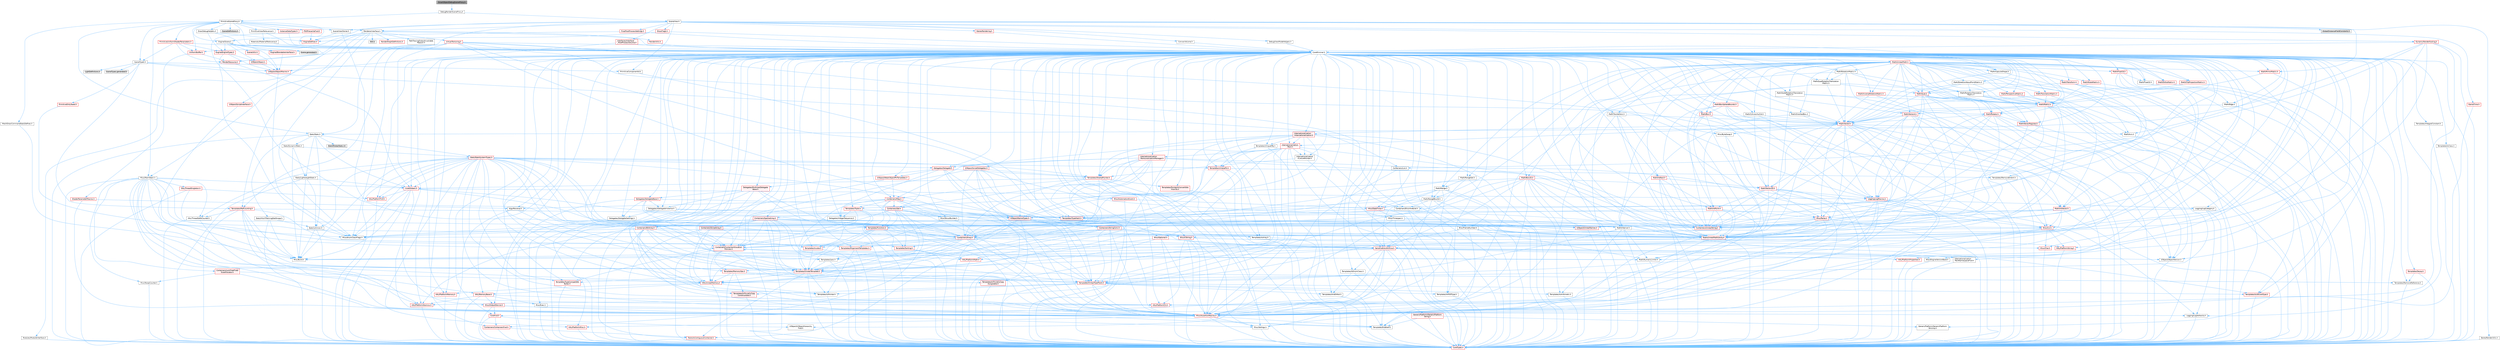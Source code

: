 digraph "SmartObjectDebugSceneProxy.h"
{
 // INTERACTIVE_SVG=YES
 // LATEX_PDF_SIZE
  bgcolor="transparent";
  edge [fontname=Helvetica,fontsize=10,labelfontname=Helvetica,labelfontsize=10];
  node [fontname=Helvetica,fontsize=10,shape=box,height=0.2,width=0.4];
  Node1 [id="Node000001",label="SmartObjectDebugSceneProxy.h",height=0.2,width=0.4,color="gray40", fillcolor="grey60", style="filled", fontcolor="black",tooltip=" "];
  Node1 -> Node2 [id="edge1_Node000001_Node000002",color="steelblue1",style="solid",tooltip=" "];
  Node2 [id="Node000002",label="DebugRenderSceneProxy.h",height=0.2,width=0.4,color="grey40", fillcolor="white", style="filled",URL="$dc/db2/DebugRenderSceneProxy_8h.html",tooltip=" "];
  Node2 -> Node3 [id="edge2_Node000002_Node000003",color="steelblue1",style="solid",tooltip=" "];
  Node3 [id="Node000003",label="PrimitiveSceneProxy.h",height=0.2,width=0.4,color="grey40", fillcolor="white", style="filled",URL="$dc/d1e/PrimitiveSceneProxy_8h.html",tooltip=" "];
  Node3 -> Node4 [id="edge3_Node000003_Node000004",color="steelblue1",style="solid",tooltip=" "];
  Node4 [id="Node000004",label="CoreMinimal.h",height=0.2,width=0.4,color="grey40", fillcolor="white", style="filled",URL="$d7/d67/CoreMinimal_8h.html",tooltip=" "];
  Node4 -> Node5 [id="edge4_Node000004_Node000005",color="steelblue1",style="solid",tooltip=" "];
  Node5 [id="Node000005",label="CoreTypes.h",height=0.2,width=0.4,color="red", fillcolor="#FFF0F0", style="filled",URL="$dc/dec/CoreTypes_8h.html",tooltip=" "];
  Node4 -> Node19 [id="edge5_Node000004_Node000019",color="steelblue1",style="solid",tooltip=" "];
  Node19 [id="Node000019",label="CoreFwd.h",height=0.2,width=0.4,color="red", fillcolor="#FFF0F0", style="filled",URL="$d1/d1e/CoreFwd_8h.html",tooltip=" "];
  Node19 -> Node5 [id="edge6_Node000019_Node000005",color="steelblue1",style="solid",tooltip=" "];
  Node19 -> Node20 [id="edge7_Node000019_Node000020",color="steelblue1",style="solid",tooltip=" "];
  Node20 [id="Node000020",label="Containers/ContainersFwd.h",height=0.2,width=0.4,color="red", fillcolor="#FFF0F0", style="filled",URL="$d4/d0a/ContainersFwd_8h.html",tooltip=" "];
  Node20 -> Node5 [id="edge8_Node000020_Node000005",color="steelblue1",style="solid",tooltip=" "];
  Node20 -> Node21 [id="edge9_Node000020_Node000021",color="steelblue1",style="solid",tooltip=" "];
  Node21 [id="Node000021",label="Traits/IsContiguousContainer.h",height=0.2,width=0.4,color="red", fillcolor="#FFF0F0", style="filled",URL="$d5/d3c/IsContiguousContainer_8h.html",tooltip=" "];
  Node21 -> Node5 [id="edge10_Node000021_Node000005",color="steelblue1",style="solid",tooltip=" "];
  Node19 -> Node25 [id="edge11_Node000019_Node000025",color="steelblue1",style="solid",tooltip=" "];
  Node25 [id="Node000025",label="UObject/UObjectHierarchy\lFwd.h",height=0.2,width=0.4,color="grey40", fillcolor="white", style="filled",URL="$d3/d13/UObjectHierarchyFwd_8h.html",tooltip=" "];
  Node4 -> Node25 [id="edge12_Node000004_Node000025",color="steelblue1",style="solid",tooltip=" "];
  Node4 -> Node20 [id="edge13_Node000004_Node000020",color="steelblue1",style="solid",tooltip=" "];
  Node4 -> Node26 [id="edge14_Node000004_Node000026",color="steelblue1",style="solid",tooltip=" "];
  Node26 [id="Node000026",label="Misc/VarArgs.h",height=0.2,width=0.4,color="grey40", fillcolor="white", style="filled",URL="$d5/d6f/VarArgs_8h.html",tooltip=" "];
  Node26 -> Node5 [id="edge15_Node000026_Node000005",color="steelblue1",style="solid",tooltip=" "];
  Node4 -> Node27 [id="edge16_Node000004_Node000027",color="steelblue1",style="solid",tooltip=" "];
  Node27 [id="Node000027",label="Logging/LogVerbosity.h",height=0.2,width=0.4,color="grey40", fillcolor="white", style="filled",URL="$d2/d8f/LogVerbosity_8h.html",tooltip=" "];
  Node27 -> Node5 [id="edge17_Node000027_Node000005",color="steelblue1",style="solid",tooltip=" "];
  Node4 -> Node28 [id="edge18_Node000004_Node000028",color="steelblue1",style="solid",tooltip=" "];
  Node28 [id="Node000028",label="Misc/OutputDevice.h",height=0.2,width=0.4,color="red", fillcolor="#FFF0F0", style="filled",URL="$d7/d32/OutputDevice_8h.html",tooltip=" "];
  Node28 -> Node19 [id="edge19_Node000028_Node000019",color="steelblue1",style="solid",tooltip=" "];
  Node28 -> Node5 [id="edge20_Node000028_Node000005",color="steelblue1",style="solid",tooltip=" "];
  Node28 -> Node27 [id="edge21_Node000028_Node000027",color="steelblue1",style="solid",tooltip=" "];
  Node28 -> Node26 [id="edge22_Node000028_Node000026",color="steelblue1",style="solid",tooltip=" "];
  Node4 -> Node34 [id="edge23_Node000004_Node000034",color="steelblue1",style="solid",tooltip=" "];
  Node34 [id="Node000034",label="HAL/PlatformCrt.h",height=0.2,width=0.4,color="red", fillcolor="#FFF0F0", style="filled",URL="$d8/d75/PlatformCrt_8h.html",tooltip=" "];
  Node4 -> Node44 [id="edge24_Node000004_Node000044",color="steelblue1",style="solid",tooltip=" "];
  Node44 [id="Node000044",label="HAL/PlatformMisc.h",height=0.2,width=0.4,color="red", fillcolor="#FFF0F0", style="filled",URL="$d0/df5/PlatformMisc_8h.html",tooltip=" "];
  Node44 -> Node5 [id="edge25_Node000044_Node000005",color="steelblue1",style="solid",tooltip=" "];
  Node4 -> Node63 [id="edge26_Node000004_Node000063",color="steelblue1",style="solid",tooltip=" "];
  Node63 [id="Node000063",label="Misc/AssertionMacros.h",height=0.2,width=0.4,color="red", fillcolor="#FFF0F0", style="filled",URL="$d0/dfa/AssertionMacros_8h.html",tooltip=" "];
  Node63 -> Node5 [id="edge27_Node000063_Node000005",color="steelblue1",style="solid",tooltip=" "];
  Node63 -> Node44 [id="edge28_Node000063_Node000044",color="steelblue1",style="solid",tooltip=" "];
  Node63 -> Node64 [id="edge29_Node000063_Node000064",color="steelblue1",style="solid",tooltip=" "];
  Node64 [id="Node000064",label="Templates/EnableIf.h",height=0.2,width=0.4,color="grey40", fillcolor="white", style="filled",URL="$d7/d60/EnableIf_8h.html",tooltip=" "];
  Node64 -> Node5 [id="edge30_Node000064_Node000005",color="steelblue1",style="solid",tooltip=" "];
  Node63 -> Node26 [id="edge31_Node000063_Node000026",color="steelblue1",style="solid",tooltip=" "];
  Node4 -> Node72 [id="edge32_Node000004_Node000072",color="steelblue1",style="solid",tooltip=" "];
  Node72 [id="Node000072",label="Templates/IsPointer.h",height=0.2,width=0.4,color="grey40", fillcolor="white", style="filled",URL="$d7/d05/IsPointer_8h.html",tooltip=" "];
  Node72 -> Node5 [id="edge33_Node000072_Node000005",color="steelblue1",style="solid",tooltip=" "];
  Node4 -> Node73 [id="edge34_Node000004_Node000073",color="steelblue1",style="solid",tooltip=" "];
  Node73 [id="Node000073",label="HAL/PlatformMemory.h",height=0.2,width=0.4,color="red", fillcolor="#FFF0F0", style="filled",URL="$de/d68/PlatformMemory_8h.html",tooltip=" "];
  Node73 -> Node5 [id="edge35_Node000073_Node000005",color="steelblue1",style="solid",tooltip=" "];
  Node4 -> Node56 [id="edge36_Node000004_Node000056",color="steelblue1",style="solid",tooltip=" "];
  Node56 [id="Node000056",label="HAL/PlatformAtomics.h",height=0.2,width=0.4,color="red", fillcolor="#FFF0F0", style="filled",URL="$d3/d36/PlatformAtomics_8h.html",tooltip=" "];
  Node56 -> Node5 [id="edge37_Node000056_Node000005",color="steelblue1",style="solid",tooltip=" "];
  Node4 -> Node78 [id="edge38_Node000004_Node000078",color="steelblue1",style="solid",tooltip=" "];
  Node78 [id="Node000078",label="Misc/Exec.h",height=0.2,width=0.4,color="grey40", fillcolor="white", style="filled",URL="$de/ddb/Exec_8h.html",tooltip=" "];
  Node78 -> Node5 [id="edge39_Node000078_Node000005",color="steelblue1",style="solid",tooltip=" "];
  Node78 -> Node63 [id="edge40_Node000078_Node000063",color="steelblue1",style="solid",tooltip=" "];
  Node4 -> Node79 [id="edge41_Node000004_Node000079",color="steelblue1",style="solid",tooltip=" "];
  Node79 [id="Node000079",label="HAL/MemoryBase.h",height=0.2,width=0.4,color="red", fillcolor="#FFF0F0", style="filled",URL="$d6/d9f/MemoryBase_8h.html",tooltip=" "];
  Node79 -> Node5 [id="edge42_Node000079_Node000005",color="steelblue1",style="solid",tooltip=" "];
  Node79 -> Node56 [id="edge43_Node000079_Node000056",color="steelblue1",style="solid",tooltip=" "];
  Node79 -> Node34 [id="edge44_Node000079_Node000034",color="steelblue1",style="solid",tooltip=" "];
  Node79 -> Node78 [id="edge45_Node000079_Node000078",color="steelblue1",style="solid",tooltip=" "];
  Node79 -> Node28 [id="edge46_Node000079_Node000028",color="steelblue1",style="solid",tooltip=" "];
  Node4 -> Node89 [id="edge47_Node000004_Node000089",color="steelblue1",style="solid",tooltip=" "];
  Node89 [id="Node000089",label="HAL/UnrealMemory.h",height=0.2,width=0.4,color="red", fillcolor="#FFF0F0", style="filled",URL="$d9/d96/UnrealMemory_8h.html",tooltip=" "];
  Node89 -> Node5 [id="edge48_Node000089_Node000005",color="steelblue1",style="solid",tooltip=" "];
  Node89 -> Node79 [id="edge49_Node000089_Node000079",color="steelblue1",style="solid",tooltip=" "];
  Node89 -> Node73 [id="edge50_Node000089_Node000073",color="steelblue1",style="solid",tooltip=" "];
  Node89 -> Node72 [id="edge51_Node000089_Node000072",color="steelblue1",style="solid",tooltip=" "];
  Node4 -> Node91 [id="edge52_Node000004_Node000091",color="steelblue1",style="solid",tooltip=" "];
  Node91 [id="Node000091",label="Templates/IsArithmetic.h",height=0.2,width=0.4,color="grey40", fillcolor="white", style="filled",URL="$d2/d5d/IsArithmetic_8h.html",tooltip=" "];
  Node91 -> Node5 [id="edge53_Node000091_Node000005",color="steelblue1",style="solid",tooltip=" "];
  Node4 -> Node85 [id="edge54_Node000004_Node000085",color="steelblue1",style="solid",tooltip=" "];
  Node85 [id="Node000085",label="Templates/AndOrNot.h",height=0.2,width=0.4,color="grey40", fillcolor="white", style="filled",URL="$db/d0a/AndOrNot_8h.html",tooltip=" "];
  Node85 -> Node5 [id="edge55_Node000085_Node000005",color="steelblue1",style="solid",tooltip=" "];
  Node4 -> Node92 [id="edge56_Node000004_Node000092",color="steelblue1",style="solid",tooltip=" "];
  Node92 [id="Node000092",label="Templates/IsPODType.h",height=0.2,width=0.4,color="grey40", fillcolor="white", style="filled",URL="$d7/db1/IsPODType_8h.html",tooltip=" "];
  Node92 -> Node5 [id="edge57_Node000092_Node000005",color="steelblue1",style="solid",tooltip=" "];
  Node4 -> Node93 [id="edge58_Node000004_Node000093",color="steelblue1",style="solid",tooltip=" "];
  Node93 [id="Node000093",label="Templates/IsUECoreType.h",height=0.2,width=0.4,color="red", fillcolor="#FFF0F0", style="filled",URL="$d1/db8/IsUECoreType_8h.html",tooltip=" "];
  Node93 -> Node5 [id="edge59_Node000093_Node000005",color="steelblue1",style="solid",tooltip=" "];
  Node4 -> Node86 [id="edge60_Node000004_Node000086",color="steelblue1",style="solid",tooltip=" "];
  Node86 [id="Node000086",label="Templates/IsTriviallyCopy\lConstructible.h",height=0.2,width=0.4,color="red", fillcolor="#FFF0F0", style="filled",URL="$d3/d78/IsTriviallyCopyConstructible_8h.html",tooltip=" "];
  Node86 -> Node5 [id="edge61_Node000086_Node000005",color="steelblue1",style="solid",tooltip=" "];
  Node4 -> Node94 [id="edge62_Node000004_Node000094",color="steelblue1",style="solid",tooltip=" "];
  Node94 [id="Node000094",label="Templates/UnrealTypeTraits.h",height=0.2,width=0.4,color="red", fillcolor="#FFF0F0", style="filled",URL="$d2/d2d/UnrealTypeTraits_8h.html",tooltip=" "];
  Node94 -> Node5 [id="edge63_Node000094_Node000005",color="steelblue1",style="solid",tooltip=" "];
  Node94 -> Node72 [id="edge64_Node000094_Node000072",color="steelblue1",style="solid",tooltip=" "];
  Node94 -> Node63 [id="edge65_Node000094_Node000063",color="steelblue1",style="solid",tooltip=" "];
  Node94 -> Node85 [id="edge66_Node000094_Node000085",color="steelblue1",style="solid",tooltip=" "];
  Node94 -> Node64 [id="edge67_Node000094_Node000064",color="steelblue1",style="solid",tooltip=" "];
  Node94 -> Node91 [id="edge68_Node000094_Node000091",color="steelblue1",style="solid",tooltip=" "];
  Node94 -> Node92 [id="edge69_Node000094_Node000092",color="steelblue1",style="solid",tooltip=" "];
  Node94 -> Node93 [id="edge70_Node000094_Node000093",color="steelblue1",style="solid",tooltip=" "];
  Node94 -> Node86 [id="edge71_Node000094_Node000086",color="steelblue1",style="solid",tooltip=" "];
  Node4 -> Node64 [id="edge72_Node000004_Node000064",color="steelblue1",style="solid",tooltip=" "];
  Node4 -> Node96 [id="edge73_Node000004_Node000096",color="steelblue1",style="solid",tooltip=" "];
  Node96 [id="Node000096",label="Templates/RemoveReference.h",height=0.2,width=0.4,color="grey40", fillcolor="white", style="filled",URL="$da/dbe/RemoveReference_8h.html",tooltip=" "];
  Node96 -> Node5 [id="edge74_Node000096_Node000005",color="steelblue1",style="solid",tooltip=" "];
  Node4 -> Node97 [id="edge75_Node000004_Node000097",color="steelblue1",style="solid",tooltip=" "];
  Node97 [id="Node000097",label="Templates/IntegralConstant.h",height=0.2,width=0.4,color="grey40", fillcolor="white", style="filled",URL="$db/d1b/IntegralConstant_8h.html",tooltip=" "];
  Node97 -> Node5 [id="edge76_Node000097_Node000005",color="steelblue1",style="solid",tooltip=" "];
  Node4 -> Node98 [id="edge77_Node000004_Node000098",color="steelblue1",style="solid",tooltip=" "];
  Node98 [id="Node000098",label="Templates/IsClass.h",height=0.2,width=0.4,color="grey40", fillcolor="white", style="filled",URL="$db/dcb/IsClass_8h.html",tooltip=" "];
  Node98 -> Node5 [id="edge78_Node000098_Node000005",color="steelblue1",style="solid",tooltip=" "];
  Node4 -> Node99 [id="edge79_Node000004_Node000099",color="steelblue1",style="solid",tooltip=" "];
  Node99 [id="Node000099",label="Templates/TypeCompatible\lBytes.h",height=0.2,width=0.4,color="red", fillcolor="#FFF0F0", style="filled",URL="$df/d0a/TypeCompatibleBytes_8h.html",tooltip=" "];
  Node99 -> Node5 [id="edge80_Node000099_Node000005",color="steelblue1",style="solid",tooltip=" "];
  Node4 -> Node21 [id="edge81_Node000004_Node000021",color="steelblue1",style="solid",tooltip=" "];
  Node4 -> Node100 [id="edge82_Node000004_Node000100",color="steelblue1",style="solid",tooltip=" "];
  Node100 [id="Node000100",label="Templates/UnrealTemplate.h",height=0.2,width=0.4,color="red", fillcolor="#FFF0F0", style="filled",URL="$d4/d24/UnrealTemplate_8h.html",tooltip=" "];
  Node100 -> Node5 [id="edge83_Node000100_Node000005",color="steelblue1",style="solid",tooltip=" "];
  Node100 -> Node72 [id="edge84_Node000100_Node000072",color="steelblue1",style="solid",tooltip=" "];
  Node100 -> Node89 [id="edge85_Node000100_Node000089",color="steelblue1",style="solid",tooltip=" "];
  Node100 -> Node94 [id="edge86_Node000100_Node000094",color="steelblue1",style="solid",tooltip=" "];
  Node100 -> Node96 [id="edge87_Node000100_Node000096",color="steelblue1",style="solid",tooltip=" "];
  Node100 -> Node99 [id="edge88_Node000100_Node000099",color="steelblue1",style="solid",tooltip=" "];
  Node100 -> Node21 [id="edge89_Node000100_Node000021",color="steelblue1",style="solid",tooltip=" "];
  Node4 -> Node49 [id="edge90_Node000004_Node000049",color="steelblue1",style="solid",tooltip=" "];
  Node49 [id="Node000049",label="Math/NumericLimits.h",height=0.2,width=0.4,color="grey40", fillcolor="white", style="filled",URL="$df/d1b/NumericLimits_8h.html",tooltip=" "];
  Node49 -> Node5 [id="edge91_Node000049_Node000005",color="steelblue1",style="solid",tooltip=" "];
  Node4 -> Node104 [id="edge92_Node000004_Node000104",color="steelblue1",style="solid",tooltip=" "];
  Node104 [id="Node000104",label="HAL/PlatformMath.h",height=0.2,width=0.4,color="red", fillcolor="#FFF0F0", style="filled",URL="$dc/d53/PlatformMath_8h.html",tooltip=" "];
  Node104 -> Node5 [id="edge93_Node000104_Node000005",color="steelblue1",style="solid",tooltip=" "];
  Node4 -> Node87 [id="edge94_Node000004_Node000087",color="steelblue1",style="solid",tooltip=" "];
  Node87 [id="Node000087",label="Templates/IsTriviallyCopy\lAssignable.h",height=0.2,width=0.4,color="red", fillcolor="#FFF0F0", style="filled",URL="$d2/df2/IsTriviallyCopyAssignable_8h.html",tooltip=" "];
  Node87 -> Node5 [id="edge95_Node000087_Node000005",color="steelblue1",style="solid",tooltip=" "];
  Node4 -> Node112 [id="edge96_Node000004_Node000112",color="steelblue1",style="solid",tooltip=" "];
  Node112 [id="Node000112",label="Templates/MemoryOps.h",height=0.2,width=0.4,color="red", fillcolor="#FFF0F0", style="filled",URL="$db/dea/MemoryOps_8h.html",tooltip=" "];
  Node112 -> Node5 [id="edge97_Node000112_Node000005",color="steelblue1",style="solid",tooltip=" "];
  Node112 -> Node89 [id="edge98_Node000112_Node000089",color="steelblue1",style="solid",tooltip=" "];
  Node112 -> Node87 [id="edge99_Node000112_Node000087",color="steelblue1",style="solid",tooltip=" "];
  Node112 -> Node86 [id="edge100_Node000112_Node000086",color="steelblue1",style="solid",tooltip=" "];
  Node112 -> Node94 [id="edge101_Node000112_Node000094",color="steelblue1",style="solid",tooltip=" "];
  Node4 -> Node113 [id="edge102_Node000004_Node000113",color="steelblue1",style="solid",tooltip=" "];
  Node113 [id="Node000113",label="Containers/ContainerAllocation\lPolicies.h",height=0.2,width=0.4,color="red", fillcolor="#FFF0F0", style="filled",URL="$d7/dff/ContainerAllocationPolicies_8h.html",tooltip=" "];
  Node113 -> Node5 [id="edge103_Node000113_Node000005",color="steelblue1",style="solid",tooltip=" "];
  Node113 -> Node113 [id="edge104_Node000113_Node000113",color="steelblue1",style="solid",tooltip=" "];
  Node113 -> Node104 [id="edge105_Node000113_Node000104",color="steelblue1",style="solid",tooltip=" "];
  Node113 -> Node89 [id="edge106_Node000113_Node000089",color="steelblue1",style="solid",tooltip=" "];
  Node113 -> Node49 [id="edge107_Node000113_Node000049",color="steelblue1",style="solid",tooltip=" "];
  Node113 -> Node63 [id="edge108_Node000113_Node000063",color="steelblue1",style="solid",tooltip=" "];
  Node113 -> Node112 [id="edge109_Node000113_Node000112",color="steelblue1",style="solid",tooltip=" "];
  Node113 -> Node99 [id="edge110_Node000113_Node000099",color="steelblue1",style="solid",tooltip=" "];
  Node4 -> Node116 [id="edge111_Node000004_Node000116",color="steelblue1",style="solid",tooltip=" "];
  Node116 [id="Node000116",label="Templates/IsEnumClass.h",height=0.2,width=0.4,color="grey40", fillcolor="white", style="filled",URL="$d7/d15/IsEnumClass_8h.html",tooltip=" "];
  Node116 -> Node5 [id="edge112_Node000116_Node000005",color="steelblue1",style="solid",tooltip=" "];
  Node116 -> Node85 [id="edge113_Node000116_Node000085",color="steelblue1",style="solid",tooltip=" "];
  Node4 -> Node117 [id="edge114_Node000004_Node000117",color="steelblue1",style="solid",tooltip=" "];
  Node117 [id="Node000117",label="HAL/PlatformProperties.h",height=0.2,width=0.4,color="red", fillcolor="#FFF0F0", style="filled",URL="$d9/db0/PlatformProperties_8h.html",tooltip=" "];
  Node117 -> Node5 [id="edge115_Node000117_Node000005",color="steelblue1",style="solid",tooltip=" "];
  Node4 -> Node120 [id="edge116_Node000004_Node000120",color="steelblue1",style="solid",tooltip=" "];
  Node120 [id="Node000120",label="Misc/EngineVersionBase.h",height=0.2,width=0.4,color="grey40", fillcolor="white", style="filled",URL="$d5/d2b/EngineVersionBase_8h.html",tooltip=" "];
  Node120 -> Node5 [id="edge117_Node000120_Node000005",color="steelblue1",style="solid",tooltip=" "];
  Node4 -> Node121 [id="edge118_Node000004_Node000121",color="steelblue1",style="solid",tooltip=" "];
  Node121 [id="Node000121",label="Internationalization\l/TextNamespaceFwd.h",height=0.2,width=0.4,color="grey40", fillcolor="white", style="filled",URL="$d8/d97/TextNamespaceFwd_8h.html",tooltip=" "];
  Node121 -> Node5 [id="edge119_Node000121_Node000005",color="steelblue1",style="solid",tooltip=" "];
  Node4 -> Node122 [id="edge120_Node000004_Node000122",color="steelblue1",style="solid",tooltip=" "];
  Node122 [id="Node000122",label="Serialization/Archive.h",height=0.2,width=0.4,color="red", fillcolor="#FFF0F0", style="filled",URL="$d7/d3b/Archive_8h.html",tooltip=" "];
  Node122 -> Node19 [id="edge121_Node000122_Node000019",color="steelblue1",style="solid",tooltip=" "];
  Node122 -> Node5 [id="edge122_Node000122_Node000005",color="steelblue1",style="solid",tooltip=" "];
  Node122 -> Node117 [id="edge123_Node000122_Node000117",color="steelblue1",style="solid",tooltip=" "];
  Node122 -> Node121 [id="edge124_Node000122_Node000121",color="steelblue1",style="solid",tooltip=" "];
  Node122 -> Node63 [id="edge125_Node000122_Node000063",color="steelblue1",style="solid",tooltip=" "];
  Node122 -> Node7 [id="edge126_Node000122_Node000007",color="steelblue1",style="solid",tooltip=" "];
  Node7 [id="Node000007",label="Misc/Build.h",height=0.2,width=0.4,color="grey40", fillcolor="white", style="filled",URL="$d3/dbb/Build_8h.html",tooltip=" "];
  Node122 -> Node120 [id="edge127_Node000122_Node000120",color="steelblue1",style="solid",tooltip=" "];
  Node122 -> Node26 [id="edge128_Node000122_Node000026",color="steelblue1",style="solid",tooltip=" "];
  Node122 -> Node64 [id="edge129_Node000122_Node000064",color="steelblue1",style="solid",tooltip=" "];
  Node122 -> Node116 [id="edge130_Node000122_Node000116",color="steelblue1",style="solid",tooltip=" "];
  Node122 -> Node100 [id="edge131_Node000122_Node000100",color="steelblue1",style="solid",tooltip=" "];
  Node122 -> Node125 [id="edge132_Node000122_Node000125",color="steelblue1",style="solid",tooltip=" "];
  Node125 [id="Node000125",label="UObject/ObjectVersion.h",height=0.2,width=0.4,color="grey40", fillcolor="white", style="filled",URL="$da/d63/ObjectVersion_8h.html",tooltip=" "];
  Node125 -> Node5 [id="edge133_Node000125_Node000005",color="steelblue1",style="solid",tooltip=" "];
  Node4 -> Node126 [id="edge134_Node000004_Node000126",color="steelblue1",style="solid",tooltip=" "];
  Node126 [id="Node000126",label="Templates/Less.h",height=0.2,width=0.4,color="grey40", fillcolor="white", style="filled",URL="$de/dc8/Less_8h.html",tooltip=" "];
  Node126 -> Node5 [id="edge135_Node000126_Node000005",color="steelblue1",style="solid",tooltip=" "];
  Node126 -> Node100 [id="edge136_Node000126_Node000100",color="steelblue1",style="solid",tooltip=" "];
  Node4 -> Node127 [id="edge137_Node000004_Node000127",color="steelblue1",style="solid",tooltip=" "];
  Node127 [id="Node000127",label="Templates/Sorting.h",height=0.2,width=0.4,color="red", fillcolor="#FFF0F0", style="filled",URL="$d3/d9e/Sorting_8h.html",tooltip=" "];
  Node127 -> Node5 [id="edge138_Node000127_Node000005",color="steelblue1",style="solid",tooltip=" "];
  Node127 -> Node104 [id="edge139_Node000127_Node000104",color="steelblue1",style="solid",tooltip=" "];
  Node127 -> Node126 [id="edge140_Node000127_Node000126",color="steelblue1",style="solid",tooltip=" "];
  Node4 -> Node138 [id="edge141_Node000004_Node000138",color="steelblue1",style="solid",tooltip=" "];
  Node138 [id="Node000138",label="Misc/Char.h",height=0.2,width=0.4,color="red", fillcolor="#FFF0F0", style="filled",URL="$d0/d58/Char_8h.html",tooltip=" "];
  Node138 -> Node5 [id="edge142_Node000138_Node000005",color="steelblue1",style="solid",tooltip=" "];
  Node4 -> Node141 [id="edge143_Node000004_Node000141",color="steelblue1",style="solid",tooltip=" "];
  Node141 [id="Node000141",label="GenericPlatform/GenericPlatform\lStricmp.h",height=0.2,width=0.4,color="grey40", fillcolor="white", style="filled",URL="$d2/d86/GenericPlatformStricmp_8h.html",tooltip=" "];
  Node141 -> Node5 [id="edge144_Node000141_Node000005",color="steelblue1",style="solid",tooltip=" "];
  Node4 -> Node142 [id="edge145_Node000004_Node000142",color="steelblue1",style="solid",tooltip=" "];
  Node142 [id="Node000142",label="GenericPlatform/GenericPlatform\lString.h",height=0.2,width=0.4,color="red", fillcolor="#FFF0F0", style="filled",URL="$dd/d20/GenericPlatformString_8h.html",tooltip=" "];
  Node142 -> Node5 [id="edge146_Node000142_Node000005",color="steelblue1",style="solid",tooltip=" "];
  Node142 -> Node141 [id="edge147_Node000142_Node000141",color="steelblue1",style="solid",tooltip=" "];
  Node142 -> Node64 [id="edge148_Node000142_Node000064",color="steelblue1",style="solid",tooltip=" "];
  Node4 -> Node75 [id="edge149_Node000004_Node000075",color="steelblue1",style="solid",tooltip=" "];
  Node75 [id="Node000075",label="HAL/PlatformString.h",height=0.2,width=0.4,color="red", fillcolor="#FFF0F0", style="filled",URL="$db/db5/PlatformString_8h.html",tooltip=" "];
  Node75 -> Node5 [id="edge150_Node000075_Node000005",color="steelblue1",style="solid",tooltip=" "];
  Node4 -> Node145 [id="edge151_Node000004_Node000145",color="steelblue1",style="solid",tooltip=" "];
  Node145 [id="Node000145",label="Misc/CString.h",height=0.2,width=0.4,color="red", fillcolor="#FFF0F0", style="filled",URL="$d2/d49/CString_8h.html",tooltip=" "];
  Node145 -> Node5 [id="edge152_Node000145_Node000005",color="steelblue1",style="solid",tooltip=" "];
  Node145 -> Node34 [id="edge153_Node000145_Node000034",color="steelblue1",style="solid",tooltip=" "];
  Node145 -> Node75 [id="edge154_Node000145_Node000075",color="steelblue1",style="solid",tooltip=" "];
  Node145 -> Node63 [id="edge155_Node000145_Node000063",color="steelblue1",style="solid",tooltip=" "];
  Node145 -> Node138 [id="edge156_Node000145_Node000138",color="steelblue1",style="solid",tooltip=" "];
  Node145 -> Node26 [id="edge157_Node000145_Node000026",color="steelblue1",style="solid",tooltip=" "];
  Node4 -> Node146 [id="edge158_Node000004_Node000146",color="steelblue1",style="solid",tooltip=" "];
  Node146 [id="Node000146",label="Misc/Crc.h",height=0.2,width=0.4,color="red", fillcolor="#FFF0F0", style="filled",URL="$d4/dd2/Crc_8h.html",tooltip=" "];
  Node146 -> Node5 [id="edge159_Node000146_Node000005",color="steelblue1",style="solid",tooltip=" "];
  Node146 -> Node75 [id="edge160_Node000146_Node000075",color="steelblue1",style="solid",tooltip=" "];
  Node146 -> Node63 [id="edge161_Node000146_Node000063",color="steelblue1",style="solid",tooltip=" "];
  Node146 -> Node145 [id="edge162_Node000146_Node000145",color="steelblue1",style="solid",tooltip=" "];
  Node146 -> Node138 [id="edge163_Node000146_Node000138",color="steelblue1",style="solid",tooltip=" "];
  Node146 -> Node94 [id="edge164_Node000146_Node000094",color="steelblue1",style="solid",tooltip=" "];
  Node4 -> Node137 [id="edge165_Node000004_Node000137",color="steelblue1",style="solid",tooltip=" "];
  Node137 [id="Node000137",label="Math/UnrealMathUtility.h",height=0.2,width=0.4,color="red", fillcolor="#FFF0F0", style="filled",URL="$db/db8/UnrealMathUtility_8h.html",tooltip=" "];
  Node137 -> Node5 [id="edge166_Node000137_Node000005",color="steelblue1",style="solid",tooltip=" "];
  Node137 -> Node63 [id="edge167_Node000137_Node000063",color="steelblue1",style="solid",tooltip=" "];
  Node137 -> Node104 [id="edge168_Node000137_Node000104",color="steelblue1",style="solid",tooltip=" "];
  Node4 -> Node147 [id="edge169_Node000004_Node000147",color="steelblue1",style="solid",tooltip=" "];
  Node147 [id="Node000147",label="Containers/UnrealString.h",height=0.2,width=0.4,color="red", fillcolor="#FFF0F0", style="filled",URL="$d5/dba/UnrealString_8h.html",tooltip=" "];
  Node4 -> Node151 [id="edge170_Node000004_Node000151",color="steelblue1",style="solid",tooltip=" "];
  Node151 [id="Node000151",label="Containers/Array.h",height=0.2,width=0.4,color="red", fillcolor="#FFF0F0", style="filled",URL="$df/dd0/Array_8h.html",tooltip=" "];
  Node151 -> Node5 [id="edge171_Node000151_Node000005",color="steelblue1",style="solid",tooltip=" "];
  Node151 -> Node63 [id="edge172_Node000151_Node000063",color="steelblue1",style="solid",tooltip=" "];
  Node151 -> Node89 [id="edge173_Node000151_Node000089",color="steelblue1",style="solid",tooltip=" "];
  Node151 -> Node94 [id="edge174_Node000151_Node000094",color="steelblue1",style="solid",tooltip=" "];
  Node151 -> Node100 [id="edge175_Node000151_Node000100",color="steelblue1",style="solid",tooltip=" "];
  Node151 -> Node113 [id="edge176_Node000151_Node000113",color="steelblue1",style="solid",tooltip=" "];
  Node151 -> Node122 [id="edge177_Node000151_Node000122",color="steelblue1",style="solid",tooltip=" "];
  Node151 -> Node130 [id="edge178_Node000151_Node000130",color="steelblue1",style="solid",tooltip=" "];
  Node130 [id="Node000130",label="Templates/Invoke.h",height=0.2,width=0.4,color="red", fillcolor="#FFF0F0", style="filled",URL="$d7/deb/Invoke_8h.html",tooltip=" "];
  Node130 -> Node5 [id="edge179_Node000130_Node000005",color="steelblue1",style="solid",tooltip=" "];
  Node130 -> Node100 [id="edge180_Node000130_Node000100",color="steelblue1",style="solid",tooltip=" "];
  Node151 -> Node126 [id="edge181_Node000151_Node000126",color="steelblue1",style="solid",tooltip=" "];
  Node151 -> Node127 [id="edge182_Node000151_Node000127",color="steelblue1",style="solid",tooltip=" "];
  Node151 -> Node174 [id="edge183_Node000151_Node000174",color="steelblue1",style="solid",tooltip=" "];
  Node174 [id="Node000174",label="Templates/AlignmentTemplates.h",height=0.2,width=0.4,color="red", fillcolor="#FFF0F0", style="filled",URL="$dd/d32/AlignmentTemplates_8h.html",tooltip=" "];
  Node174 -> Node5 [id="edge184_Node000174_Node000005",color="steelblue1",style="solid",tooltip=" "];
  Node174 -> Node72 [id="edge185_Node000174_Node000072",color="steelblue1",style="solid",tooltip=" "];
  Node4 -> Node175 [id="edge186_Node000004_Node000175",color="steelblue1",style="solid",tooltip=" "];
  Node175 [id="Node000175",label="Misc/FrameNumber.h",height=0.2,width=0.4,color="grey40", fillcolor="white", style="filled",URL="$dd/dbd/FrameNumber_8h.html",tooltip=" "];
  Node175 -> Node5 [id="edge187_Node000175_Node000005",color="steelblue1",style="solid",tooltip=" "];
  Node175 -> Node49 [id="edge188_Node000175_Node000049",color="steelblue1",style="solid",tooltip=" "];
  Node175 -> Node137 [id="edge189_Node000175_Node000137",color="steelblue1",style="solid",tooltip=" "];
  Node175 -> Node64 [id="edge190_Node000175_Node000064",color="steelblue1",style="solid",tooltip=" "];
  Node175 -> Node94 [id="edge191_Node000175_Node000094",color="steelblue1",style="solid",tooltip=" "];
  Node4 -> Node176 [id="edge192_Node000004_Node000176",color="steelblue1",style="solid",tooltip=" "];
  Node176 [id="Node000176",label="Misc/Timespan.h",height=0.2,width=0.4,color="grey40", fillcolor="white", style="filled",URL="$da/dd9/Timespan_8h.html",tooltip=" "];
  Node176 -> Node5 [id="edge193_Node000176_Node000005",color="steelblue1",style="solid",tooltip=" "];
  Node176 -> Node177 [id="edge194_Node000176_Node000177",color="steelblue1",style="solid",tooltip=" "];
  Node177 [id="Node000177",label="Math/Interval.h",height=0.2,width=0.4,color="grey40", fillcolor="white", style="filled",URL="$d1/d55/Interval_8h.html",tooltip=" "];
  Node177 -> Node5 [id="edge195_Node000177_Node000005",color="steelblue1",style="solid",tooltip=" "];
  Node177 -> Node91 [id="edge196_Node000177_Node000091",color="steelblue1",style="solid",tooltip=" "];
  Node177 -> Node94 [id="edge197_Node000177_Node000094",color="steelblue1",style="solid",tooltip=" "];
  Node177 -> Node49 [id="edge198_Node000177_Node000049",color="steelblue1",style="solid",tooltip=" "];
  Node177 -> Node137 [id="edge199_Node000177_Node000137",color="steelblue1",style="solid",tooltip=" "];
  Node176 -> Node137 [id="edge200_Node000176_Node000137",color="steelblue1",style="solid",tooltip=" "];
  Node176 -> Node63 [id="edge201_Node000176_Node000063",color="steelblue1",style="solid",tooltip=" "];
  Node4 -> Node178 [id="edge202_Node000004_Node000178",color="steelblue1",style="solid",tooltip=" "];
  Node178 [id="Node000178",label="Containers/StringConv.h",height=0.2,width=0.4,color="red", fillcolor="#FFF0F0", style="filled",URL="$d3/ddf/StringConv_8h.html",tooltip=" "];
  Node178 -> Node5 [id="edge203_Node000178_Node000005",color="steelblue1",style="solid",tooltip=" "];
  Node178 -> Node63 [id="edge204_Node000178_Node000063",color="steelblue1",style="solid",tooltip=" "];
  Node178 -> Node113 [id="edge205_Node000178_Node000113",color="steelblue1",style="solid",tooltip=" "];
  Node178 -> Node151 [id="edge206_Node000178_Node000151",color="steelblue1",style="solid",tooltip=" "];
  Node178 -> Node145 [id="edge207_Node000178_Node000145",color="steelblue1",style="solid",tooltip=" "];
  Node178 -> Node179 [id="edge208_Node000178_Node000179",color="steelblue1",style="solid",tooltip=" "];
  Node179 [id="Node000179",label="Templates/IsArray.h",height=0.2,width=0.4,color="grey40", fillcolor="white", style="filled",URL="$d8/d8d/IsArray_8h.html",tooltip=" "];
  Node179 -> Node5 [id="edge209_Node000179_Node000005",color="steelblue1",style="solid",tooltip=" "];
  Node178 -> Node100 [id="edge210_Node000178_Node000100",color="steelblue1",style="solid",tooltip=" "];
  Node178 -> Node94 [id="edge211_Node000178_Node000094",color="steelblue1",style="solid",tooltip=" "];
  Node178 -> Node21 [id="edge212_Node000178_Node000021",color="steelblue1",style="solid",tooltip=" "];
  Node4 -> Node180 [id="edge213_Node000004_Node000180",color="steelblue1",style="solid",tooltip=" "];
  Node180 [id="Node000180",label="UObject/UnrealNames.h",height=0.2,width=0.4,color="red", fillcolor="#FFF0F0", style="filled",URL="$d8/db1/UnrealNames_8h.html",tooltip=" "];
  Node180 -> Node5 [id="edge214_Node000180_Node000005",color="steelblue1",style="solid",tooltip=" "];
  Node4 -> Node182 [id="edge215_Node000004_Node000182",color="steelblue1",style="solid",tooltip=" "];
  Node182 [id="Node000182",label="UObject/NameTypes.h",height=0.2,width=0.4,color="red", fillcolor="#FFF0F0", style="filled",URL="$d6/d35/NameTypes_8h.html",tooltip=" "];
  Node182 -> Node5 [id="edge216_Node000182_Node000005",color="steelblue1",style="solid",tooltip=" "];
  Node182 -> Node63 [id="edge217_Node000182_Node000063",color="steelblue1",style="solid",tooltip=" "];
  Node182 -> Node89 [id="edge218_Node000182_Node000089",color="steelblue1",style="solid",tooltip=" "];
  Node182 -> Node94 [id="edge219_Node000182_Node000094",color="steelblue1",style="solid",tooltip=" "];
  Node182 -> Node100 [id="edge220_Node000182_Node000100",color="steelblue1",style="solid",tooltip=" "];
  Node182 -> Node147 [id="edge221_Node000182_Node000147",color="steelblue1",style="solid",tooltip=" "];
  Node182 -> Node178 [id="edge222_Node000182_Node000178",color="steelblue1",style="solid",tooltip=" "];
  Node182 -> Node180 [id="edge223_Node000182_Node000180",color="steelblue1",style="solid",tooltip=" "];
  Node4 -> Node190 [id="edge224_Node000004_Node000190",color="steelblue1",style="solid",tooltip=" "];
  Node190 [id="Node000190",label="Misc/Parse.h",height=0.2,width=0.4,color="red", fillcolor="#FFF0F0", style="filled",URL="$dc/d71/Parse_8h.html",tooltip=" "];
  Node190 -> Node147 [id="edge225_Node000190_Node000147",color="steelblue1",style="solid",tooltip=" "];
  Node190 -> Node5 [id="edge226_Node000190_Node000005",color="steelblue1",style="solid",tooltip=" "];
  Node190 -> Node34 [id="edge227_Node000190_Node000034",color="steelblue1",style="solid",tooltip=" "];
  Node190 -> Node7 [id="edge228_Node000190_Node000007",color="steelblue1",style="solid",tooltip=" "];
  Node190 -> Node51 [id="edge229_Node000190_Node000051",color="steelblue1",style="solid",tooltip=" "];
  Node51 [id="Node000051",label="Misc/EnumClassFlags.h",height=0.2,width=0.4,color="grey40", fillcolor="white", style="filled",URL="$d8/de7/EnumClassFlags_8h.html",tooltip=" "];
  Node190 -> Node191 [id="edge230_Node000190_Node000191",color="steelblue1",style="solid",tooltip=" "];
  Node191 [id="Node000191",label="Templates/Function.h",height=0.2,width=0.4,color="red", fillcolor="#FFF0F0", style="filled",URL="$df/df5/Function_8h.html",tooltip=" "];
  Node191 -> Node5 [id="edge231_Node000191_Node000005",color="steelblue1",style="solid",tooltip=" "];
  Node191 -> Node63 [id="edge232_Node000191_Node000063",color="steelblue1",style="solid",tooltip=" "];
  Node191 -> Node89 [id="edge233_Node000191_Node000089",color="steelblue1",style="solid",tooltip=" "];
  Node191 -> Node94 [id="edge234_Node000191_Node000094",color="steelblue1",style="solid",tooltip=" "];
  Node191 -> Node130 [id="edge235_Node000191_Node000130",color="steelblue1",style="solid",tooltip=" "];
  Node191 -> Node100 [id="edge236_Node000191_Node000100",color="steelblue1",style="solid",tooltip=" "];
  Node191 -> Node137 [id="edge237_Node000191_Node000137",color="steelblue1",style="solid",tooltip=" "];
  Node4 -> Node174 [id="edge238_Node000004_Node000174",color="steelblue1",style="solid",tooltip=" "];
  Node4 -> Node193 [id="edge239_Node000004_Node000193",color="steelblue1",style="solid",tooltip=" "];
  Node193 [id="Node000193",label="Misc/StructBuilder.h",height=0.2,width=0.4,color="grey40", fillcolor="white", style="filled",URL="$d9/db3/StructBuilder_8h.html",tooltip=" "];
  Node193 -> Node5 [id="edge240_Node000193_Node000005",color="steelblue1",style="solid",tooltip=" "];
  Node193 -> Node137 [id="edge241_Node000193_Node000137",color="steelblue1",style="solid",tooltip=" "];
  Node193 -> Node174 [id="edge242_Node000193_Node000174",color="steelblue1",style="solid",tooltip=" "];
  Node4 -> Node106 [id="edge243_Node000004_Node000106",color="steelblue1",style="solid",tooltip=" "];
  Node106 [id="Node000106",label="Templates/Decay.h",height=0.2,width=0.4,color="red", fillcolor="#FFF0F0", style="filled",URL="$dd/d0f/Decay_8h.html",tooltip=" "];
  Node106 -> Node5 [id="edge244_Node000106_Node000005",color="steelblue1",style="solid",tooltip=" "];
  Node106 -> Node96 [id="edge245_Node000106_Node000096",color="steelblue1",style="solid",tooltip=" "];
  Node4 -> Node194 [id="edge246_Node000004_Node000194",color="steelblue1",style="solid",tooltip=" "];
  Node194 [id="Node000194",label="Templates/PointerIsConvertible\lFromTo.h",height=0.2,width=0.4,color="red", fillcolor="#FFF0F0", style="filled",URL="$d6/d65/PointerIsConvertibleFromTo_8h.html",tooltip=" "];
  Node194 -> Node5 [id="edge247_Node000194_Node000005",color="steelblue1",style="solid",tooltip=" "];
  Node4 -> Node130 [id="edge248_Node000004_Node000130",color="steelblue1",style="solid",tooltip=" "];
  Node4 -> Node191 [id="edge249_Node000004_Node000191",color="steelblue1",style="solid",tooltip=" "];
  Node4 -> Node163 [id="edge250_Node000004_Node000163",color="steelblue1",style="solid",tooltip=" "];
  Node163 [id="Node000163",label="Templates/TypeHash.h",height=0.2,width=0.4,color="red", fillcolor="#FFF0F0", style="filled",URL="$d1/d62/TypeHash_8h.html",tooltip=" "];
  Node163 -> Node5 [id="edge251_Node000163_Node000005",color="steelblue1",style="solid",tooltip=" "];
  Node163 -> Node146 [id="edge252_Node000163_Node000146",color="steelblue1",style="solid",tooltip=" "];
  Node4 -> Node195 [id="edge253_Node000004_Node000195",color="steelblue1",style="solid",tooltip=" "];
  Node195 [id="Node000195",label="Containers/ScriptArray.h",height=0.2,width=0.4,color="red", fillcolor="#FFF0F0", style="filled",URL="$dc/daf/ScriptArray_8h.html",tooltip=" "];
  Node195 -> Node5 [id="edge254_Node000195_Node000005",color="steelblue1",style="solid",tooltip=" "];
  Node195 -> Node63 [id="edge255_Node000195_Node000063",color="steelblue1",style="solid",tooltip=" "];
  Node195 -> Node89 [id="edge256_Node000195_Node000089",color="steelblue1",style="solid",tooltip=" "];
  Node195 -> Node113 [id="edge257_Node000195_Node000113",color="steelblue1",style="solid",tooltip=" "];
  Node195 -> Node151 [id="edge258_Node000195_Node000151",color="steelblue1",style="solid",tooltip=" "];
  Node4 -> Node196 [id="edge259_Node000004_Node000196",color="steelblue1",style="solid",tooltip=" "];
  Node196 [id="Node000196",label="Containers/BitArray.h",height=0.2,width=0.4,color="red", fillcolor="#FFF0F0", style="filled",URL="$d1/de4/BitArray_8h.html",tooltip=" "];
  Node196 -> Node113 [id="edge260_Node000196_Node000113",color="steelblue1",style="solid",tooltip=" "];
  Node196 -> Node5 [id="edge261_Node000196_Node000005",color="steelblue1",style="solid",tooltip=" "];
  Node196 -> Node56 [id="edge262_Node000196_Node000056",color="steelblue1",style="solid",tooltip=" "];
  Node196 -> Node89 [id="edge263_Node000196_Node000089",color="steelblue1",style="solid",tooltip=" "];
  Node196 -> Node137 [id="edge264_Node000196_Node000137",color="steelblue1",style="solid",tooltip=" "];
  Node196 -> Node63 [id="edge265_Node000196_Node000063",color="steelblue1",style="solid",tooltip=" "];
  Node196 -> Node51 [id="edge266_Node000196_Node000051",color="steelblue1",style="solid",tooltip=" "];
  Node196 -> Node122 [id="edge267_Node000196_Node000122",color="steelblue1",style="solid",tooltip=" "];
  Node196 -> Node64 [id="edge268_Node000196_Node000064",color="steelblue1",style="solid",tooltip=" "];
  Node196 -> Node130 [id="edge269_Node000196_Node000130",color="steelblue1",style="solid",tooltip=" "];
  Node196 -> Node100 [id="edge270_Node000196_Node000100",color="steelblue1",style="solid",tooltip=" "];
  Node196 -> Node94 [id="edge271_Node000196_Node000094",color="steelblue1",style="solid",tooltip=" "];
  Node4 -> Node197 [id="edge272_Node000004_Node000197",color="steelblue1",style="solid",tooltip=" "];
  Node197 [id="Node000197",label="Containers/SparseArray.h",height=0.2,width=0.4,color="red", fillcolor="#FFF0F0", style="filled",URL="$d5/dbf/SparseArray_8h.html",tooltip=" "];
  Node197 -> Node5 [id="edge273_Node000197_Node000005",color="steelblue1",style="solid",tooltip=" "];
  Node197 -> Node63 [id="edge274_Node000197_Node000063",color="steelblue1",style="solid",tooltip=" "];
  Node197 -> Node89 [id="edge275_Node000197_Node000089",color="steelblue1",style="solid",tooltip=" "];
  Node197 -> Node94 [id="edge276_Node000197_Node000094",color="steelblue1",style="solid",tooltip=" "];
  Node197 -> Node100 [id="edge277_Node000197_Node000100",color="steelblue1",style="solid",tooltip=" "];
  Node197 -> Node113 [id="edge278_Node000197_Node000113",color="steelblue1",style="solid",tooltip=" "];
  Node197 -> Node126 [id="edge279_Node000197_Node000126",color="steelblue1",style="solid",tooltip=" "];
  Node197 -> Node151 [id="edge280_Node000197_Node000151",color="steelblue1",style="solid",tooltip=" "];
  Node197 -> Node137 [id="edge281_Node000197_Node000137",color="steelblue1",style="solid",tooltip=" "];
  Node197 -> Node195 [id="edge282_Node000197_Node000195",color="steelblue1",style="solid",tooltip=" "];
  Node197 -> Node196 [id="edge283_Node000197_Node000196",color="steelblue1",style="solid",tooltip=" "];
  Node197 -> Node147 [id="edge284_Node000197_Node000147",color="steelblue1",style="solid",tooltip=" "];
  Node4 -> Node213 [id="edge285_Node000004_Node000213",color="steelblue1",style="solid",tooltip=" "];
  Node213 [id="Node000213",label="Containers/Set.h",height=0.2,width=0.4,color="red", fillcolor="#FFF0F0", style="filled",URL="$d4/d45/Set_8h.html",tooltip=" "];
  Node213 -> Node113 [id="edge286_Node000213_Node000113",color="steelblue1",style="solid",tooltip=" "];
  Node213 -> Node197 [id="edge287_Node000213_Node000197",color="steelblue1",style="solid",tooltip=" "];
  Node213 -> Node20 [id="edge288_Node000213_Node000020",color="steelblue1",style="solid",tooltip=" "];
  Node213 -> Node137 [id="edge289_Node000213_Node000137",color="steelblue1",style="solid",tooltip=" "];
  Node213 -> Node63 [id="edge290_Node000213_Node000063",color="steelblue1",style="solid",tooltip=" "];
  Node213 -> Node193 [id="edge291_Node000213_Node000193",color="steelblue1",style="solid",tooltip=" "];
  Node213 -> Node191 [id="edge292_Node000213_Node000191",color="steelblue1",style="solid",tooltip=" "];
  Node213 -> Node127 [id="edge293_Node000213_Node000127",color="steelblue1",style="solid",tooltip=" "];
  Node213 -> Node163 [id="edge294_Node000213_Node000163",color="steelblue1",style="solid",tooltip=" "];
  Node213 -> Node100 [id="edge295_Node000213_Node000100",color="steelblue1",style="solid",tooltip=" "];
  Node4 -> Node216 [id="edge296_Node000004_Node000216",color="steelblue1",style="solid",tooltip=" "];
  Node216 [id="Node000216",label="Algo/Reverse.h",height=0.2,width=0.4,color="grey40", fillcolor="white", style="filled",URL="$d5/d93/Reverse_8h.html",tooltip=" "];
  Node216 -> Node5 [id="edge297_Node000216_Node000005",color="steelblue1",style="solid",tooltip=" "];
  Node216 -> Node100 [id="edge298_Node000216_Node000100",color="steelblue1",style="solid",tooltip=" "];
  Node4 -> Node217 [id="edge299_Node000004_Node000217",color="steelblue1",style="solid",tooltip=" "];
  Node217 [id="Node000217",label="Containers/Map.h",height=0.2,width=0.4,color="red", fillcolor="#FFF0F0", style="filled",URL="$df/d79/Map_8h.html",tooltip=" "];
  Node217 -> Node5 [id="edge300_Node000217_Node000005",color="steelblue1",style="solid",tooltip=" "];
  Node217 -> Node216 [id="edge301_Node000217_Node000216",color="steelblue1",style="solid",tooltip=" "];
  Node217 -> Node213 [id="edge302_Node000217_Node000213",color="steelblue1",style="solid",tooltip=" "];
  Node217 -> Node147 [id="edge303_Node000217_Node000147",color="steelblue1",style="solid",tooltip=" "];
  Node217 -> Node63 [id="edge304_Node000217_Node000063",color="steelblue1",style="solid",tooltip=" "];
  Node217 -> Node193 [id="edge305_Node000217_Node000193",color="steelblue1",style="solid",tooltip=" "];
  Node217 -> Node191 [id="edge306_Node000217_Node000191",color="steelblue1",style="solid",tooltip=" "];
  Node217 -> Node127 [id="edge307_Node000217_Node000127",color="steelblue1",style="solid",tooltip=" "];
  Node217 -> Node218 [id="edge308_Node000217_Node000218",color="steelblue1",style="solid",tooltip=" "];
  Node218 [id="Node000218",label="Templates/Tuple.h",height=0.2,width=0.4,color="red", fillcolor="#FFF0F0", style="filled",URL="$d2/d4f/Tuple_8h.html",tooltip=" "];
  Node218 -> Node5 [id="edge309_Node000218_Node000005",color="steelblue1",style="solid",tooltip=" "];
  Node218 -> Node100 [id="edge310_Node000218_Node000100",color="steelblue1",style="solid",tooltip=" "];
  Node218 -> Node219 [id="edge311_Node000218_Node000219",color="steelblue1",style="solid",tooltip=" "];
  Node219 [id="Node000219",label="Delegates/IntegerSequence.h",height=0.2,width=0.4,color="grey40", fillcolor="white", style="filled",URL="$d2/dcc/IntegerSequence_8h.html",tooltip=" "];
  Node219 -> Node5 [id="edge312_Node000219_Node000005",color="steelblue1",style="solid",tooltip=" "];
  Node218 -> Node130 [id="edge313_Node000218_Node000130",color="steelblue1",style="solid",tooltip=" "];
  Node218 -> Node163 [id="edge314_Node000218_Node000163",color="steelblue1",style="solid",tooltip=" "];
  Node217 -> Node100 [id="edge315_Node000217_Node000100",color="steelblue1",style="solid",tooltip=" "];
  Node217 -> Node94 [id="edge316_Node000217_Node000094",color="steelblue1",style="solid",tooltip=" "];
  Node4 -> Node221 [id="edge317_Node000004_Node000221",color="steelblue1",style="solid",tooltip=" "];
  Node221 [id="Node000221",label="Math/IntPoint.h",height=0.2,width=0.4,color="red", fillcolor="#FFF0F0", style="filled",URL="$d3/df7/IntPoint_8h.html",tooltip=" "];
  Node221 -> Node5 [id="edge318_Node000221_Node000005",color="steelblue1",style="solid",tooltip=" "];
  Node221 -> Node63 [id="edge319_Node000221_Node000063",color="steelblue1",style="solid",tooltip=" "];
  Node221 -> Node190 [id="edge320_Node000221_Node000190",color="steelblue1",style="solid",tooltip=" "];
  Node221 -> Node137 [id="edge321_Node000221_Node000137",color="steelblue1",style="solid",tooltip=" "];
  Node221 -> Node147 [id="edge322_Node000221_Node000147",color="steelblue1",style="solid",tooltip=" "];
  Node221 -> Node163 [id="edge323_Node000221_Node000163",color="steelblue1",style="solid",tooltip=" "];
  Node4 -> Node223 [id="edge324_Node000004_Node000223",color="steelblue1",style="solid",tooltip=" "];
  Node223 [id="Node000223",label="Math/IntVector.h",height=0.2,width=0.4,color="red", fillcolor="#FFF0F0", style="filled",URL="$d7/d44/IntVector_8h.html",tooltip=" "];
  Node223 -> Node5 [id="edge325_Node000223_Node000005",color="steelblue1",style="solid",tooltip=" "];
  Node223 -> Node146 [id="edge326_Node000223_Node000146",color="steelblue1",style="solid",tooltip=" "];
  Node223 -> Node190 [id="edge327_Node000223_Node000190",color="steelblue1",style="solid",tooltip=" "];
  Node223 -> Node137 [id="edge328_Node000223_Node000137",color="steelblue1",style="solid",tooltip=" "];
  Node223 -> Node147 [id="edge329_Node000223_Node000147",color="steelblue1",style="solid",tooltip=" "];
  Node4 -> Node224 [id="edge330_Node000004_Node000224",color="steelblue1",style="solid",tooltip=" "];
  Node224 [id="Node000224",label="Logging/LogCategory.h",height=0.2,width=0.4,color="grey40", fillcolor="white", style="filled",URL="$d9/d36/LogCategory_8h.html",tooltip=" "];
  Node224 -> Node5 [id="edge331_Node000224_Node000005",color="steelblue1",style="solid",tooltip=" "];
  Node224 -> Node27 [id="edge332_Node000224_Node000027",color="steelblue1",style="solid",tooltip=" "];
  Node224 -> Node182 [id="edge333_Node000224_Node000182",color="steelblue1",style="solid",tooltip=" "];
  Node4 -> Node225 [id="edge334_Node000004_Node000225",color="steelblue1",style="solid",tooltip=" "];
  Node225 [id="Node000225",label="Logging/LogMacros.h",height=0.2,width=0.4,color="red", fillcolor="#FFF0F0", style="filled",URL="$d0/d16/LogMacros_8h.html",tooltip=" "];
  Node225 -> Node147 [id="edge335_Node000225_Node000147",color="steelblue1",style="solid",tooltip=" "];
  Node225 -> Node5 [id="edge336_Node000225_Node000005",color="steelblue1",style="solid",tooltip=" "];
  Node225 -> Node224 [id="edge337_Node000225_Node000224",color="steelblue1",style="solid",tooltip=" "];
  Node225 -> Node27 [id="edge338_Node000225_Node000027",color="steelblue1",style="solid",tooltip=" "];
  Node225 -> Node63 [id="edge339_Node000225_Node000063",color="steelblue1",style="solid",tooltip=" "];
  Node225 -> Node7 [id="edge340_Node000225_Node000007",color="steelblue1",style="solid",tooltip=" "];
  Node225 -> Node26 [id="edge341_Node000225_Node000026",color="steelblue1",style="solid",tooltip=" "];
  Node225 -> Node64 [id="edge342_Node000225_Node000064",color="steelblue1",style="solid",tooltip=" "];
  Node4 -> Node228 [id="edge343_Node000004_Node000228",color="steelblue1",style="solid",tooltip=" "];
  Node228 [id="Node000228",label="Math/Vector2D.h",height=0.2,width=0.4,color="red", fillcolor="#FFF0F0", style="filled",URL="$d3/db0/Vector2D_8h.html",tooltip=" "];
  Node228 -> Node5 [id="edge344_Node000228_Node000005",color="steelblue1",style="solid",tooltip=" "];
  Node228 -> Node63 [id="edge345_Node000228_Node000063",color="steelblue1",style="solid",tooltip=" "];
  Node228 -> Node146 [id="edge346_Node000228_Node000146",color="steelblue1",style="solid",tooltip=" "];
  Node228 -> Node137 [id="edge347_Node000228_Node000137",color="steelblue1",style="solid",tooltip=" "];
  Node228 -> Node147 [id="edge348_Node000228_Node000147",color="steelblue1",style="solid",tooltip=" "];
  Node228 -> Node190 [id="edge349_Node000228_Node000190",color="steelblue1",style="solid",tooltip=" "];
  Node228 -> Node221 [id="edge350_Node000228_Node000221",color="steelblue1",style="solid",tooltip=" "];
  Node228 -> Node225 [id="edge351_Node000228_Node000225",color="steelblue1",style="solid",tooltip=" "];
  Node4 -> Node232 [id="edge352_Node000004_Node000232",color="steelblue1",style="solid",tooltip=" "];
  Node232 [id="Node000232",label="Math/IntRect.h",height=0.2,width=0.4,color="red", fillcolor="#FFF0F0", style="filled",URL="$d7/d53/IntRect_8h.html",tooltip=" "];
  Node232 -> Node5 [id="edge353_Node000232_Node000005",color="steelblue1",style="solid",tooltip=" "];
  Node232 -> Node137 [id="edge354_Node000232_Node000137",color="steelblue1",style="solid",tooltip=" "];
  Node232 -> Node147 [id="edge355_Node000232_Node000147",color="steelblue1",style="solid",tooltip=" "];
  Node232 -> Node221 [id="edge356_Node000232_Node000221",color="steelblue1",style="solid",tooltip=" "];
  Node232 -> Node228 [id="edge357_Node000232_Node000228",color="steelblue1",style="solid",tooltip=" "];
  Node4 -> Node233 [id="edge358_Node000004_Node000233",color="steelblue1",style="solid",tooltip=" "];
  Node233 [id="Node000233",label="Misc/ByteSwap.h",height=0.2,width=0.4,color="grey40", fillcolor="white", style="filled",URL="$dc/dd7/ByteSwap_8h.html",tooltip=" "];
  Node233 -> Node5 [id="edge359_Node000233_Node000005",color="steelblue1",style="solid",tooltip=" "];
  Node233 -> Node34 [id="edge360_Node000233_Node000034",color="steelblue1",style="solid",tooltip=" "];
  Node4 -> Node162 [id="edge361_Node000004_Node000162",color="steelblue1",style="solid",tooltip=" "];
  Node162 [id="Node000162",label="Containers/EnumAsByte.h",height=0.2,width=0.4,color="grey40", fillcolor="white", style="filled",URL="$d6/d9a/EnumAsByte_8h.html",tooltip=" "];
  Node162 -> Node5 [id="edge362_Node000162_Node000005",color="steelblue1",style="solid",tooltip=" "];
  Node162 -> Node92 [id="edge363_Node000162_Node000092",color="steelblue1",style="solid",tooltip=" "];
  Node162 -> Node163 [id="edge364_Node000162_Node000163",color="steelblue1",style="solid",tooltip=" "];
  Node4 -> Node234 [id="edge365_Node000004_Node000234",color="steelblue1",style="solid",tooltip=" "];
  Node234 [id="Node000234",label="HAL/PlatformTLS.h",height=0.2,width=0.4,color="red", fillcolor="#FFF0F0", style="filled",URL="$d0/def/PlatformTLS_8h.html",tooltip=" "];
  Node234 -> Node5 [id="edge366_Node000234_Node000005",color="steelblue1",style="solid",tooltip=" "];
  Node4 -> Node237 [id="edge367_Node000004_Node000237",color="steelblue1",style="solid",tooltip=" "];
  Node237 [id="Node000237",label="CoreGlobals.h",height=0.2,width=0.4,color="red", fillcolor="#FFF0F0", style="filled",URL="$d5/d8c/CoreGlobals_8h.html",tooltip=" "];
  Node237 -> Node147 [id="edge368_Node000237_Node000147",color="steelblue1",style="solid",tooltip=" "];
  Node237 -> Node5 [id="edge369_Node000237_Node000005",color="steelblue1",style="solid",tooltip=" "];
  Node237 -> Node234 [id="edge370_Node000237_Node000234",color="steelblue1",style="solid",tooltip=" "];
  Node237 -> Node225 [id="edge371_Node000237_Node000225",color="steelblue1",style="solid",tooltip=" "];
  Node237 -> Node7 [id="edge372_Node000237_Node000007",color="steelblue1",style="solid",tooltip=" "];
  Node237 -> Node51 [id="edge373_Node000237_Node000051",color="steelblue1",style="solid",tooltip=" "];
  Node237 -> Node28 [id="edge374_Node000237_Node000028",color="steelblue1",style="solid",tooltip=" "];
  Node237 -> Node182 [id="edge375_Node000237_Node000182",color="steelblue1",style="solid",tooltip=" "];
  Node4 -> Node238 [id="edge376_Node000004_Node000238",color="steelblue1",style="solid",tooltip=" "];
  Node238 [id="Node000238",label="Templates/SharedPointer.h",height=0.2,width=0.4,color="red", fillcolor="#FFF0F0", style="filled",URL="$d2/d17/SharedPointer_8h.html",tooltip=" "];
  Node238 -> Node5 [id="edge377_Node000238_Node000005",color="steelblue1",style="solid",tooltip=" "];
  Node238 -> Node194 [id="edge378_Node000238_Node000194",color="steelblue1",style="solid",tooltip=" "];
  Node238 -> Node63 [id="edge379_Node000238_Node000063",color="steelblue1",style="solid",tooltip=" "];
  Node238 -> Node89 [id="edge380_Node000238_Node000089",color="steelblue1",style="solid",tooltip=" "];
  Node238 -> Node151 [id="edge381_Node000238_Node000151",color="steelblue1",style="solid",tooltip=" "];
  Node238 -> Node217 [id="edge382_Node000238_Node000217",color="steelblue1",style="solid",tooltip=" "];
  Node238 -> Node237 [id="edge383_Node000238_Node000237",color="steelblue1",style="solid",tooltip=" "];
  Node4 -> Node243 [id="edge384_Node000004_Node000243",color="steelblue1",style="solid",tooltip=" "];
  Node243 [id="Node000243",label="Internationalization\l/CulturePointer.h",height=0.2,width=0.4,color="grey40", fillcolor="white", style="filled",URL="$d6/dbe/CulturePointer_8h.html",tooltip=" "];
  Node243 -> Node5 [id="edge385_Node000243_Node000005",color="steelblue1",style="solid",tooltip=" "];
  Node243 -> Node238 [id="edge386_Node000243_Node000238",color="steelblue1",style="solid",tooltip=" "];
  Node4 -> Node244 [id="edge387_Node000004_Node000244",color="steelblue1",style="solid",tooltip=" "];
  Node244 [id="Node000244",label="UObject/WeakObjectPtrTemplates.h",height=0.2,width=0.4,color="red", fillcolor="#FFF0F0", style="filled",URL="$d8/d3b/WeakObjectPtrTemplates_8h.html",tooltip=" "];
  Node244 -> Node5 [id="edge388_Node000244_Node000005",color="steelblue1",style="solid",tooltip=" "];
  Node244 -> Node217 [id="edge389_Node000244_Node000217",color="steelblue1",style="solid",tooltip=" "];
  Node4 -> Node247 [id="edge390_Node000004_Node000247",color="steelblue1",style="solid",tooltip=" "];
  Node247 [id="Node000247",label="Delegates/DelegateSettings.h",height=0.2,width=0.4,color="grey40", fillcolor="white", style="filled",URL="$d0/d97/DelegateSettings_8h.html",tooltip=" "];
  Node247 -> Node5 [id="edge391_Node000247_Node000005",color="steelblue1",style="solid",tooltip=" "];
  Node4 -> Node248 [id="edge392_Node000004_Node000248",color="steelblue1",style="solid",tooltip=" "];
  Node248 [id="Node000248",label="Delegates/IDelegateInstance.h",height=0.2,width=0.4,color="grey40", fillcolor="white", style="filled",URL="$d2/d10/IDelegateInstance_8h.html",tooltip=" "];
  Node248 -> Node5 [id="edge393_Node000248_Node000005",color="steelblue1",style="solid",tooltip=" "];
  Node248 -> Node163 [id="edge394_Node000248_Node000163",color="steelblue1",style="solid",tooltip=" "];
  Node248 -> Node182 [id="edge395_Node000248_Node000182",color="steelblue1",style="solid",tooltip=" "];
  Node248 -> Node247 [id="edge396_Node000248_Node000247",color="steelblue1",style="solid",tooltip=" "];
  Node4 -> Node249 [id="edge397_Node000004_Node000249",color="steelblue1",style="solid",tooltip=" "];
  Node249 [id="Node000249",label="Delegates/DelegateBase.h",height=0.2,width=0.4,color="red", fillcolor="#FFF0F0", style="filled",URL="$da/d67/DelegateBase_8h.html",tooltip=" "];
  Node249 -> Node5 [id="edge398_Node000249_Node000005",color="steelblue1",style="solid",tooltip=" "];
  Node249 -> Node113 [id="edge399_Node000249_Node000113",color="steelblue1",style="solid",tooltip=" "];
  Node249 -> Node137 [id="edge400_Node000249_Node000137",color="steelblue1",style="solid",tooltip=" "];
  Node249 -> Node182 [id="edge401_Node000249_Node000182",color="steelblue1",style="solid",tooltip=" "];
  Node249 -> Node247 [id="edge402_Node000249_Node000247",color="steelblue1",style="solid",tooltip=" "];
  Node249 -> Node248 [id="edge403_Node000249_Node000248",color="steelblue1",style="solid",tooltip=" "];
  Node4 -> Node257 [id="edge404_Node000004_Node000257",color="steelblue1",style="solid",tooltip=" "];
  Node257 [id="Node000257",label="Delegates/MulticastDelegate\lBase.h",height=0.2,width=0.4,color="red", fillcolor="#FFF0F0", style="filled",URL="$db/d16/MulticastDelegateBase_8h.html",tooltip=" "];
  Node257 -> Node5 [id="edge405_Node000257_Node000005",color="steelblue1",style="solid",tooltip=" "];
  Node257 -> Node113 [id="edge406_Node000257_Node000113",color="steelblue1",style="solid",tooltip=" "];
  Node257 -> Node151 [id="edge407_Node000257_Node000151",color="steelblue1",style="solid",tooltip=" "];
  Node257 -> Node137 [id="edge408_Node000257_Node000137",color="steelblue1",style="solid",tooltip=" "];
  Node257 -> Node248 [id="edge409_Node000257_Node000248",color="steelblue1",style="solid",tooltip=" "];
  Node257 -> Node249 [id="edge410_Node000257_Node000249",color="steelblue1",style="solid",tooltip=" "];
  Node4 -> Node219 [id="edge411_Node000004_Node000219",color="steelblue1",style="solid",tooltip=" "];
  Node4 -> Node218 [id="edge412_Node000004_Node000218",color="steelblue1",style="solid",tooltip=" "];
  Node4 -> Node258 [id="edge413_Node000004_Node000258",color="steelblue1",style="solid",tooltip=" "];
  Node258 [id="Node000258",label="UObject/ScriptDelegates.h",height=0.2,width=0.4,color="red", fillcolor="#FFF0F0", style="filled",URL="$de/d81/ScriptDelegates_8h.html",tooltip=" "];
  Node258 -> Node151 [id="edge414_Node000258_Node000151",color="steelblue1",style="solid",tooltip=" "];
  Node258 -> Node113 [id="edge415_Node000258_Node000113",color="steelblue1",style="solid",tooltip=" "];
  Node258 -> Node147 [id="edge416_Node000258_Node000147",color="steelblue1",style="solid",tooltip=" "];
  Node258 -> Node63 [id="edge417_Node000258_Node000063",color="steelblue1",style="solid",tooltip=" "];
  Node258 -> Node238 [id="edge418_Node000258_Node000238",color="steelblue1",style="solid",tooltip=" "];
  Node258 -> Node163 [id="edge419_Node000258_Node000163",color="steelblue1",style="solid",tooltip=" "];
  Node258 -> Node94 [id="edge420_Node000258_Node000094",color="steelblue1",style="solid",tooltip=" "];
  Node258 -> Node182 [id="edge421_Node000258_Node000182",color="steelblue1",style="solid",tooltip=" "];
  Node4 -> Node260 [id="edge422_Node000004_Node000260",color="steelblue1",style="solid",tooltip=" "];
  Node260 [id="Node000260",label="Delegates/Delegate.h",height=0.2,width=0.4,color="red", fillcolor="#FFF0F0", style="filled",URL="$d4/d80/Delegate_8h.html",tooltip=" "];
  Node260 -> Node5 [id="edge423_Node000260_Node000005",color="steelblue1",style="solid",tooltip=" "];
  Node260 -> Node63 [id="edge424_Node000260_Node000063",color="steelblue1",style="solid",tooltip=" "];
  Node260 -> Node182 [id="edge425_Node000260_Node000182",color="steelblue1",style="solid",tooltip=" "];
  Node260 -> Node238 [id="edge426_Node000260_Node000238",color="steelblue1",style="solid",tooltip=" "];
  Node260 -> Node244 [id="edge427_Node000260_Node000244",color="steelblue1",style="solid",tooltip=" "];
  Node260 -> Node257 [id="edge428_Node000260_Node000257",color="steelblue1",style="solid",tooltip=" "];
  Node260 -> Node219 [id="edge429_Node000260_Node000219",color="steelblue1",style="solid",tooltip=" "];
  Node4 -> Node265 [id="edge430_Node000004_Node000265",color="steelblue1",style="solid",tooltip=" "];
  Node265 [id="Node000265",label="Internationalization\l/TextLocalizationManager.h",height=0.2,width=0.4,color="red", fillcolor="#FFF0F0", style="filled",URL="$d5/d2e/TextLocalizationManager_8h.html",tooltip=" "];
  Node265 -> Node151 [id="edge431_Node000265_Node000151",color="steelblue1",style="solid",tooltip=" "];
  Node265 -> Node113 [id="edge432_Node000265_Node000113",color="steelblue1",style="solid",tooltip=" "];
  Node265 -> Node217 [id="edge433_Node000265_Node000217",color="steelblue1",style="solid",tooltip=" "];
  Node265 -> Node213 [id="edge434_Node000265_Node000213",color="steelblue1",style="solid",tooltip=" "];
  Node265 -> Node147 [id="edge435_Node000265_Node000147",color="steelblue1",style="solid",tooltip=" "];
  Node265 -> Node5 [id="edge436_Node000265_Node000005",color="steelblue1",style="solid",tooltip=" "];
  Node265 -> Node260 [id="edge437_Node000265_Node000260",color="steelblue1",style="solid",tooltip=" "];
  Node265 -> Node146 [id="edge438_Node000265_Node000146",color="steelblue1",style="solid",tooltip=" "];
  Node265 -> Node51 [id="edge439_Node000265_Node000051",color="steelblue1",style="solid",tooltip=" "];
  Node265 -> Node191 [id="edge440_Node000265_Node000191",color="steelblue1",style="solid",tooltip=" "];
  Node265 -> Node238 [id="edge441_Node000265_Node000238",color="steelblue1",style="solid",tooltip=" "];
  Node4 -> Node206 [id="edge442_Node000004_Node000206",color="steelblue1",style="solid",tooltip=" "];
  Node206 [id="Node000206",label="Misc/Optional.h",height=0.2,width=0.4,color="red", fillcolor="#FFF0F0", style="filled",URL="$d2/dae/Optional_8h.html",tooltip=" "];
  Node206 -> Node5 [id="edge443_Node000206_Node000005",color="steelblue1",style="solid",tooltip=" "];
  Node206 -> Node63 [id="edge444_Node000206_Node000063",color="steelblue1",style="solid",tooltip=" "];
  Node206 -> Node112 [id="edge445_Node000206_Node000112",color="steelblue1",style="solid",tooltip=" "];
  Node206 -> Node100 [id="edge446_Node000206_Node000100",color="steelblue1",style="solid",tooltip=" "];
  Node206 -> Node122 [id="edge447_Node000206_Node000122",color="steelblue1",style="solid",tooltip=" "];
  Node4 -> Node179 [id="edge448_Node000004_Node000179",color="steelblue1",style="solid",tooltip=" "];
  Node4 -> Node211 [id="edge449_Node000004_Node000211",color="steelblue1",style="solid",tooltip=" "];
  Node211 [id="Node000211",label="Templates/RemoveExtent.h",height=0.2,width=0.4,color="grey40", fillcolor="white", style="filled",URL="$dc/de9/RemoveExtent_8h.html",tooltip=" "];
  Node211 -> Node5 [id="edge450_Node000211_Node000005",color="steelblue1",style="solid",tooltip=" "];
  Node4 -> Node210 [id="edge451_Node000004_Node000210",color="steelblue1",style="solid",tooltip=" "];
  Node210 [id="Node000210",label="Templates/UniquePtr.h",height=0.2,width=0.4,color="red", fillcolor="#FFF0F0", style="filled",URL="$de/d1a/UniquePtr_8h.html",tooltip=" "];
  Node210 -> Node5 [id="edge452_Node000210_Node000005",color="steelblue1",style="solid",tooltip=" "];
  Node210 -> Node100 [id="edge453_Node000210_Node000100",color="steelblue1",style="solid",tooltip=" "];
  Node210 -> Node179 [id="edge454_Node000210_Node000179",color="steelblue1",style="solid",tooltip=" "];
  Node210 -> Node211 [id="edge455_Node000210_Node000211",color="steelblue1",style="solid",tooltip=" "];
  Node4 -> Node272 [id="edge456_Node000004_Node000272",color="steelblue1",style="solid",tooltip=" "];
  Node272 [id="Node000272",label="Internationalization\l/Text.h",height=0.2,width=0.4,color="red", fillcolor="#FFF0F0", style="filled",URL="$d6/d35/Text_8h.html",tooltip=" "];
  Node272 -> Node5 [id="edge457_Node000272_Node000005",color="steelblue1",style="solid",tooltip=" "];
  Node272 -> Node56 [id="edge458_Node000272_Node000056",color="steelblue1",style="solid",tooltip=" "];
  Node272 -> Node63 [id="edge459_Node000272_Node000063",color="steelblue1",style="solid",tooltip=" "];
  Node272 -> Node51 [id="edge460_Node000272_Node000051",color="steelblue1",style="solid",tooltip=" "];
  Node272 -> Node94 [id="edge461_Node000272_Node000094",color="steelblue1",style="solid",tooltip=" "];
  Node272 -> Node151 [id="edge462_Node000272_Node000151",color="steelblue1",style="solid",tooltip=" "];
  Node272 -> Node147 [id="edge463_Node000272_Node000147",color="steelblue1",style="solid",tooltip=" "];
  Node272 -> Node162 [id="edge464_Node000272_Node000162",color="steelblue1",style="solid",tooltip=" "];
  Node272 -> Node238 [id="edge465_Node000272_Node000238",color="steelblue1",style="solid",tooltip=" "];
  Node272 -> Node243 [id="edge466_Node000272_Node000243",color="steelblue1",style="solid",tooltip=" "];
  Node272 -> Node265 [id="edge467_Node000272_Node000265",color="steelblue1",style="solid",tooltip=" "];
  Node272 -> Node206 [id="edge468_Node000272_Node000206",color="steelblue1",style="solid",tooltip=" "];
  Node272 -> Node210 [id="edge469_Node000272_Node000210",color="steelblue1",style="solid",tooltip=" "];
  Node4 -> Node209 [id="edge470_Node000004_Node000209",color="steelblue1",style="solid",tooltip=" "];
  Node209 [id="Node000209",label="Templates/UniqueObj.h",height=0.2,width=0.4,color="grey40", fillcolor="white", style="filled",URL="$da/d95/UniqueObj_8h.html",tooltip=" "];
  Node209 -> Node5 [id="edge471_Node000209_Node000005",color="steelblue1",style="solid",tooltip=" "];
  Node209 -> Node210 [id="edge472_Node000209_Node000210",color="steelblue1",style="solid",tooltip=" "];
  Node4 -> Node278 [id="edge473_Node000004_Node000278",color="steelblue1",style="solid",tooltip=" "];
  Node278 [id="Node000278",label="Internationalization\l/Internationalization.h",height=0.2,width=0.4,color="red", fillcolor="#FFF0F0", style="filled",URL="$da/de4/Internationalization_8h.html",tooltip=" "];
  Node278 -> Node151 [id="edge474_Node000278_Node000151",color="steelblue1",style="solid",tooltip=" "];
  Node278 -> Node147 [id="edge475_Node000278_Node000147",color="steelblue1",style="solid",tooltip=" "];
  Node278 -> Node5 [id="edge476_Node000278_Node000005",color="steelblue1",style="solid",tooltip=" "];
  Node278 -> Node260 [id="edge477_Node000278_Node000260",color="steelblue1",style="solid",tooltip=" "];
  Node278 -> Node243 [id="edge478_Node000278_Node000243",color="steelblue1",style="solid",tooltip=" "];
  Node278 -> Node272 [id="edge479_Node000278_Node000272",color="steelblue1",style="solid",tooltip=" "];
  Node278 -> Node238 [id="edge480_Node000278_Node000238",color="steelblue1",style="solid",tooltip=" "];
  Node278 -> Node218 [id="edge481_Node000278_Node000218",color="steelblue1",style="solid",tooltip=" "];
  Node278 -> Node209 [id="edge482_Node000278_Node000209",color="steelblue1",style="solid",tooltip=" "];
  Node278 -> Node182 [id="edge483_Node000278_Node000182",color="steelblue1",style="solid",tooltip=" "];
  Node4 -> Node279 [id="edge484_Node000004_Node000279",color="steelblue1",style="solid",tooltip=" "];
  Node279 [id="Node000279",label="Math/Vector.h",height=0.2,width=0.4,color="red", fillcolor="#FFF0F0", style="filled",URL="$d6/dbe/Vector_8h.html",tooltip=" "];
  Node279 -> Node5 [id="edge485_Node000279_Node000005",color="steelblue1",style="solid",tooltip=" "];
  Node279 -> Node63 [id="edge486_Node000279_Node000063",color="steelblue1",style="solid",tooltip=" "];
  Node279 -> Node49 [id="edge487_Node000279_Node000049",color="steelblue1",style="solid",tooltip=" "];
  Node279 -> Node146 [id="edge488_Node000279_Node000146",color="steelblue1",style="solid",tooltip=" "];
  Node279 -> Node137 [id="edge489_Node000279_Node000137",color="steelblue1",style="solid",tooltip=" "];
  Node279 -> Node147 [id="edge490_Node000279_Node000147",color="steelblue1",style="solid",tooltip=" "];
  Node279 -> Node190 [id="edge491_Node000279_Node000190",color="steelblue1",style="solid",tooltip=" "];
  Node279 -> Node221 [id="edge492_Node000279_Node000221",color="steelblue1",style="solid",tooltip=" "];
  Node279 -> Node225 [id="edge493_Node000279_Node000225",color="steelblue1",style="solid",tooltip=" "];
  Node279 -> Node228 [id="edge494_Node000279_Node000228",color="steelblue1",style="solid",tooltip=" "];
  Node279 -> Node233 [id="edge495_Node000279_Node000233",color="steelblue1",style="solid",tooltip=" "];
  Node279 -> Node272 [id="edge496_Node000279_Node000272",color="steelblue1",style="solid",tooltip=" "];
  Node279 -> Node278 [id="edge497_Node000279_Node000278",color="steelblue1",style="solid",tooltip=" "];
  Node279 -> Node223 [id="edge498_Node000279_Node000223",color="steelblue1",style="solid",tooltip=" "];
  Node279 -> Node282 [id="edge499_Node000279_Node000282",color="steelblue1",style="solid",tooltip=" "];
  Node282 [id="Node000282",label="Math/Axis.h",height=0.2,width=0.4,color="grey40", fillcolor="white", style="filled",URL="$dd/dbb/Axis_8h.html",tooltip=" "];
  Node282 -> Node5 [id="edge500_Node000282_Node000005",color="steelblue1",style="solid",tooltip=" "];
  Node279 -> Node125 [id="edge501_Node000279_Node000125",color="steelblue1",style="solid",tooltip=" "];
  Node4 -> Node283 [id="edge502_Node000004_Node000283",color="steelblue1",style="solid",tooltip=" "];
  Node283 [id="Node000283",label="Math/Vector4.h",height=0.2,width=0.4,color="red", fillcolor="#FFF0F0", style="filled",URL="$d7/d36/Vector4_8h.html",tooltip=" "];
  Node283 -> Node5 [id="edge503_Node000283_Node000005",color="steelblue1",style="solid",tooltip=" "];
  Node283 -> Node146 [id="edge504_Node000283_Node000146",color="steelblue1",style="solid",tooltip=" "];
  Node283 -> Node137 [id="edge505_Node000283_Node000137",color="steelblue1",style="solid",tooltip=" "];
  Node283 -> Node147 [id="edge506_Node000283_Node000147",color="steelblue1",style="solid",tooltip=" "];
  Node283 -> Node190 [id="edge507_Node000283_Node000190",color="steelblue1",style="solid",tooltip=" "];
  Node283 -> Node225 [id="edge508_Node000283_Node000225",color="steelblue1",style="solid",tooltip=" "];
  Node283 -> Node228 [id="edge509_Node000283_Node000228",color="steelblue1",style="solid",tooltip=" "];
  Node283 -> Node279 [id="edge510_Node000283_Node000279",color="steelblue1",style="solid",tooltip=" "];
  Node4 -> Node284 [id="edge511_Node000004_Node000284",color="steelblue1",style="solid",tooltip=" "];
  Node284 [id="Node000284",label="Math/VectorRegister.h",height=0.2,width=0.4,color="red", fillcolor="#FFF0F0", style="filled",URL="$da/d8b/VectorRegister_8h.html",tooltip=" "];
  Node284 -> Node5 [id="edge512_Node000284_Node000005",color="steelblue1",style="solid",tooltip=" "];
  Node284 -> Node137 [id="edge513_Node000284_Node000137",color="steelblue1",style="solid",tooltip=" "];
  Node4 -> Node289 [id="edge514_Node000004_Node000289",color="steelblue1",style="solid",tooltip=" "];
  Node289 [id="Node000289",label="Math/TwoVectors.h",height=0.2,width=0.4,color="grey40", fillcolor="white", style="filled",URL="$d4/db4/TwoVectors_8h.html",tooltip=" "];
  Node289 -> Node5 [id="edge515_Node000289_Node000005",color="steelblue1",style="solid",tooltip=" "];
  Node289 -> Node63 [id="edge516_Node000289_Node000063",color="steelblue1",style="solid",tooltip=" "];
  Node289 -> Node137 [id="edge517_Node000289_Node000137",color="steelblue1",style="solid",tooltip=" "];
  Node289 -> Node147 [id="edge518_Node000289_Node000147",color="steelblue1",style="solid",tooltip=" "];
  Node289 -> Node279 [id="edge519_Node000289_Node000279",color="steelblue1",style="solid",tooltip=" "];
  Node4 -> Node290 [id="edge520_Node000004_Node000290",color="steelblue1",style="solid",tooltip=" "];
  Node290 [id="Node000290",label="Math/Edge.h",height=0.2,width=0.4,color="grey40", fillcolor="white", style="filled",URL="$d5/de0/Edge_8h.html",tooltip=" "];
  Node290 -> Node5 [id="edge521_Node000290_Node000005",color="steelblue1",style="solid",tooltip=" "];
  Node290 -> Node279 [id="edge522_Node000290_Node000279",color="steelblue1",style="solid",tooltip=" "];
  Node4 -> Node125 [id="edge523_Node000004_Node000125",color="steelblue1",style="solid",tooltip=" "];
  Node4 -> Node291 [id="edge524_Node000004_Node000291",color="steelblue1",style="solid",tooltip=" "];
  Node291 [id="Node000291",label="Math/CapsuleShape.h",height=0.2,width=0.4,color="grey40", fillcolor="white", style="filled",URL="$d3/d36/CapsuleShape_8h.html",tooltip=" "];
  Node291 -> Node5 [id="edge525_Node000291_Node000005",color="steelblue1",style="solid",tooltip=" "];
  Node291 -> Node279 [id="edge526_Node000291_Node000279",color="steelblue1",style="solid",tooltip=" "];
  Node4 -> Node292 [id="edge527_Node000004_Node000292",color="steelblue1",style="solid",tooltip=" "];
  Node292 [id="Node000292",label="Math/Rotator.h",height=0.2,width=0.4,color="red", fillcolor="#FFF0F0", style="filled",URL="$d8/d3a/Rotator_8h.html",tooltip=" "];
  Node292 -> Node5 [id="edge528_Node000292_Node000005",color="steelblue1",style="solid",tooltip=" "];
  Node292 -> Node137 [id="edge529_Node000292_Node000137",color="steelblue1",style="solid",tooltip=" "];
  Node292 -> Node147 [id="edge530_Node000292_Node000147",color="steelblue1",style="solid",tooltip=" "];
  Node292 -> Node190 [id="edge531_Node000292_Node000190",color="steelblue1",style="solid",tooltip=" "];
  Node292 -> Node225 [id="edge532_Node000292_Node000225",color="steelblue1",style="solid",tooltip=" "];
  Node292 -> Node279 [id="edge533_Node000292_Node000279",color="steelblue1",style="solid",tooltip=" "];
  Node292 -> Node284 [id="edge534_Node000292_Node000284",color="steelblue1",style="solid",tooltip=" "];
  Node292 -> Node125 [id="edge535_Node000292_Node000125",color="steelblue1",style="solid",tooltip=" "];
  Node4 -> Node293 [id="edge536_Node000004_Node000293",color="steelblue1",style="solid",tooltip=" "];
  Node293 [id="Node000293",label="Misc/DateTime.h",height=0.2,width=0.4,color="red", fillcolor="#FFF0F0", style="filled",URL="$d1/de9/DateTime_8h.html",tooltip=" "];
  Node293 -> Node147 [id="edge537_Node000293_Node000147",color="steelblue1",style="solid",tooltip=" "];
  Node293 -> Node5 [id="edge538_Node000293_Node000005",color="steelblue1",style="solid",tooltip=" "];
  Node293 -> Node176 [id="edge539_Node000293_Node000176",color="steelblue1",style="solid",tooltip=" "];
  Node293 -> Node122 [id="edge540_Node000293_Node000122",color="steelblue1",style="solid",tooltip=" "];
  Node293 -> Node163 [id="edge541_Node000293_Node000163",color="steelblue1",style="solid",tooltip=" "];
  Node4 -> Node294 [id="edge542_Node000004_Node000294",color="steelblue1",style="solid",tooltip=" "];
  Node294 [id="Node000294",label="Math/RangeBound.h",height=0.2,width=0.4,color="grey40", fillcolor="white", style="filled",URL="$d7/dd8/RangeBound_8h.html",tooltip=" "];
  Node294 -> Node5 [id="edge543_Node000294_Node000005",color="steelblue1",style="solid",tooltip=" "];
  Node294 -> Node63 [id="edge544_Node000294_Node000063",color="steelblue1",style="solid",tooltip=" "];
  Node294 -> Node163 [id="edge545_Node000294_Node000163",color="steelblue1",style="solid",tooltip=" "];
  Node294 -> Node162 [id="edge546_Node000294_Node000162",color="steelblue1",style="solid",tooltip=" "];
  Node294 -> Node175 [id="edge547_Node000294_Node000175",color="steelblue1",style="solid",tooltip=" "];
  Node294 -> Node293 [id="edge548_Node000294_Node000293",color="steelblue1",style="solid",tooltip=" "];
  Node4 -> Node295 [id="edge549_Node000004_Node000295",color="steelblue1",style="solid",tooltip=" "];
  Node295 [id="Node000295",label="Misc/AutomationEvent.h",height=0.2,width=0.4,color="red", fillcolor="#FFF0F0", style="filled",URL="$d1/d26/AutomationEvent_8h.html",tooltip=" "];
  Node295 -> Node5 [id="edge550_Node000295_Node000005",color="steelblue1",style="solid",tooltip=" "];
  Node295 -> Node293 [id="edge551_Node000295_Node000293",color="steelblue1",style="solid",tooltip=" "];
  Node4 -> Node296 [id="edge552_Node000004_Node000296",color="steelblue1",style="solid",tooltip=" "];
  Node296 [id="Node000296",label="Math/Range.h",height=0.2,width=0.4,color="grey40", fillcolor="white", style="filled",URL="$d9/db6/Range_8h.html",tooltip=" "];
  Node296 -> Node5 [id="edge553_Node000296_Node000005",color="steelblue1",style="solid",tooltip=" "];
  Node296 -> Node151 [id="edge554_Node000296_Node000151",color="steelblue1",style="solid",tooltip=" "];
  Node296 -> Node63 [id="edge555_Node000296_Node000063",color="steelblue1",style="solid",tooltip=" "];
  Node296 -> Node293 [id="edge556_Node000296_Node000293",color="steelblue1",style="solid",tooltip=" "];
  Node296 -> Node294 [id="edge557_Node000296_Node000294",color="steelblue1",style="solid",tooltip=" "];
  Node296 -> Node175 [id="edge558_Node000296_Node000175",color="steelblue1",style="solid",tooltip=" "];
  Node296 -> Node122 [id="edge559_Node000296_Node000122",color="steelblue1",style="solid",tooltip=" "];
  Node4 -> Node297 [id="edge560_Node000004_Node000297",color="steelblue1",style="solid",tooltip=" "];
  Node297 [id="Node000297",label="Math/RangeSet.h",height=0.2,width=0.4,color="grey40", fillcolor="white", style="filled",URL="$dc/d21/RangeSet_8h.html",tooltip=" "];
  Node297 -> Node5 [id="edge561_Node000297_Node000005",color="steelblue1",style="solid",tooltip=" "];
  Node297 -> Node151 [id="edge562_Node000297_Node000151",color="steelblue1",style="solid",tooltip=" "];
  Node297 -> Node296 [id="edge563_Node000297_Node000296",color="steelblue1",style="solid",tooltip=" "];
  Node297 -> Node122 [id="edge564_Node000297_Node000122",color="steelblue1",style="solid",tooltip=" "];
  Node4 -> Node177 [id="edge565_Node000004_Node000177",color="steelblue1",style="solid",tooltip=" "];
  Node4 -> Node298 [id="edge566_Node000004_Node000298",color="steelblue1",style="solid",tooltip=" "];
  Node298 [id="Node000298",label="Math/Box.h",height=0.2,width=0.4,color="red", fillcolor="#FFF0F0", style="filled",URL="$de/d0f/Box_8h.html",tooltip=" "];
  Node298 -> Node5 [id="edge567_Node000298_Node000005",color="steelblue1",style="solid",tooltip=" "];
  Node298 -> Node63 [id="edge568_Node000298_Node000063",color="steelblue1",style="solid",tooltip=" "];
  Node298 -> Node137 [id="edge569_Node000298_Node000137",color="steelblue1",style="solid",tooltip=" "];
  Node298 -> Node147 [id="edge570_Node000298_Node000147",color="steelblue1",style="solid",tooltip=" "];
  Node298 -> Node279 [id="edge571_Node000298_Node000279",color="steelblue1",style="solid",tooltip=" "];
  Node4 -> Node308 [id="edge572_Node000004_Node000308",color="steelblue1",style="solid",tooltip=" "];
  Node308 [id="Node000308",label="Math/Box2D.h",height=0.2,width=0.4,color="red", fillcolor="#FFF0F0", style="filled",URL="$d3/d1c/Box2D_8h.html",tooltip=" "];
  Node308 -> Node151 [id="edge573_Node000308_Node000151",color="steelblue1",style="solid",tooltip=" "];
  Node308 -> Node147 [id="edge574_Node000308_Node000147",color="steelblue1",style="solid",tooltip=" "];
  Node308 -> Node5 [id="edge575_Node000308_Node000005",color="steelblue1",style="solid",tooltip=" "];
  Node308 -> Node137 [id="edge576_Node000308_Node000137",color="steelblue1",style="solid",tooltip=" "];
  Node308 -> Node228 [id="edge577_Node000308_Node000228",color="steelblue1",style="solid",tooltip=" "];
  Node308 -> Node63 [id="edge578_Node000308_Node000063",color="steelblue1",style="solid",tooltip=" "];
  Node308 -> Node122 [id="edge579_Node000308_Node000122",color="steelblue1",style="solid",tooltip=" "];
  Node308 -> Node93 [id="edge580_Node000308_Node000093",color="steelblue1",style="solid",tooltip=" "];
  Node308 -> Node94 [id="edge581_Node000308_Node000094",color="steelblue1",style="solid",tooltip=" "];
  Node308 -> Node182 [id="edge582_Node000308_Node000182",color="steelblue1",style="solid",tooltip=" "];
  Node308 -> Node180 [id="edge583_Node000308_Node000180",color="steelblue1",style="solid",tooltip=" "];
  Node4 -> Node309 [id="edge584_Node000004_Node000309",color="steelblue1",style="solid",tooltip=" "];
  Node309 [id="Node000309",label="Math/BoxSphereBounds.h",height=0.2,width=0.4,color="red", fillcolor="#FFF0F0", style="filled",URL="$d3/d0a/BoxSphereBounds_8h.html",tooltip=" "];
  Node309 -> Node5 [id="edge585_Node000309_Node000005",color="steelblue1",style="solid",tooltip=" "];
  Node309 -> Node137 [id="edge586_Node000309_Node000137",color="steelblue1",style="solid",tooltip=" "];
  Node309 -> Node147 [id="edge587_Node000309_Node000147",color="steelblue1",style="solid",tooltip=" "];
  Node309 -> Node225 [id="edge588_Node000309_Node000225",color="steelblue1",style="solid",tooltip=" "];
  Node309 -> Node279 [id="edge589_Node000309_Node000279",color="steelblue1",style="solid",tooltip=" "];
  Node309 -> Node298 [id="edge590_Node000309_Node000298",color="steelblue1",style="solid",tooltip=" "];
  Node4 -> Node310 [id="edge591_Node000004_Node000310",color="steelblue1",style="solid",tooltip=" "];
  Node310 [id="Node000310",label="Math/OrientedBox.h",height=0.2,width=0.4,color="grey40", fillcolor="white", style="filled",URL="$d6/db1/OrientedBox_8h.html",tooltip=" "];
  Node310 -> Node5 [id="edge592_Node000310_Node000005",color="steelblue1",style="solid",tooltip=" "];
  Node310 -> Node279 [id="edge593_Node000310_Node000279",color="steelblue1",style="solid",tooltip=" "];
  Node310 -> Node177 [id="edge594_Node000310_Node000177",color="steelblue1",style="solid",tooltip=" "];
  Node4 -> Node282 [id="edge595_Node000004_Node000282",color="steelblue1",style="solid",tooltip=" "];
  Node4 -> Node300 [id="edge596_Node000004_Node000300",color="steelblue1",style="solid",tooltip=" "];
  Node300 [id="Node000300",label="Math/Matrix.h",height=0.2,width=0.4,color="red", fillcolor="#FFF0F0", style="filled",URL="$d3/db1/Matrix_8h.html",tooltip=" "];
  Node300 -> Node5 [id="edge597_Node000300_Node000005",color="steelblue1",style="solid",tooltip=" "];
  Node300 -> Node89 [id="edge598_Node000300_Node000089",color="steelblue1",style="solid",tooltip=" "];
  Node300 -> Node137 [id="edge599_Node000300_Node000137",color="steelblue1",style="solid",tooltip=" "];
  Node300 -> Node147 [id="edge600_Node000300_Node000147",color="steelblue1",style="solid",tooltip=" "];
  Node300 -> Node279 [id="edge601_Node000300_Node000279",color="steelblue1",style="solid",tooltip=" "];
  Node300 -> Node283 [id="edge602_Node000300_Node000283",color="steelblue1",style="solid",tooltip=" "];
  Node300 -> Node292 [id="edge603_Node000300_Node000292",color="steelblue1",style="solid",tooltip=" "];
  Node300 -> Node282 [id="edge604_Node000300_Node000282",color="steelblue1",style="solid",tooltip=" "];
  Node300 -> Node125 [id="edge605_Node000300_Node000125",color="steelblue1",style="solid",tooltip=" "];
  Node4 -> Node311 [id="edge606_Node000004_Node000311",color="steelblue1",style="solid",tooltip=" "];
  Node311 [id="Node000311",label="Math/RotationTranslation\lMatrix.h",height=0.2,width=0.4,color="grey40", fillcolor="white", style="filled",URL="$d6/d6f/RotationTranslationMatrix_8h.html",tooltip=" "];
  Node311 -> Node5 [id="edge607_Node000311_Node000005",color="steelblue1",style="solid",tooltip=" "];
  Node311 -> Node137 [id="edge608_Node000311_Node000137",color="steelblue1",style="solid",tooltip=" "];
  Node311 -> Node284 [id="edge609_Node000311_Node000284",color="steelblue1",style="solid",tooltip=" "];
  Node311 -> Node300 [id="edge610_Node000311_Node000300",color="steelblue1",style="solid",tooltip=" "];
  Node4 -> Node312 [id="edge611_Node000004_Node000312",color="steelblue1",style="solid",tooltip=" "];
  Node312 [id="Node000312",label="Math/RotationAboutPointMatrix.h",height=0.2,width=0.4,color="grey40", fillcolor="white", style="filled",URL="$d9/d30/RotationAboutPointMatrix_8h.html",tooltip=" "];
  Node312 -> Node5 [id="edge612_Node000312_Node000005",color="steelblue1",style="solid",tooltip=" "];
  Node312 -> Node279 [id="edge613_Node000312_Node000279",color="steelblue1",style="solid",tooltip=" "];
  Node312 -> Node300 [id="edge614_Node000312_Node000300",color="steelblue1",style="solid",tooltip=" "];
  Node312 -> Node304 [id="edge615_Node000312_Node000304",color="steelblue1",style="solid",tooltip=" "];
  Node304 [id="Node000304",label="Math/Quat.h",height=0.2,width=0.4,color="red", fillcolor="#FFF0F0", style="filled",URL="$d9/de9/Quat_8h.html",tooltip=" "];
  Node304 -> Node5 [id="edge616_Node000304_Node000005",color="steelblue1",style="solid",tooltip=" "];
  Node304 -> Node63 [id="edge617_Node000304_Node000063",color="steelblue1",style="solid",tooltip=" "];
  Node304 -> Node137 [id="edge618_Node000304_Node000137",color="steelblue1",style="solid",tooltip=" "];
  Node304 -> Node147 [id="edge619_Node000304_Node000147",color="steelblue1",style="solid",tooltip=" "];
  Node304 -> Node225 [id="edge620_Node000304_Node000225",color="steelblue1",style="solid",tooltip=" "];
  Node304 -> Node279 [id="edge621_Node000304_Node000279",color="steelblue1",style="solid",tooltip=" "];
  Node304 -> Node284 [id="edge622_Node000304_Node000284",color="steelblue1",style="solid",tooltip=" "];
  Node304 -> Node292 [id="edge623_Node000304_Node000292",color="steelblue1",style="solid",tooltip=" "];
  Node304 -> Node300 [id="edge624_Node000304_Node000300",color="steelblue1",style="solid",tooltip=" "];
  Node304 -> Node125 [id="edge625_Node000304_Node000125",color="steelblue1",style="solid",tooltip=" "];
  Node312 -> Node311 [id="edge626_Node000312_Node000311",color="steelblue1",style="solid",tooltip=" "];
  Node4 -> Node313 [id="edge627_Node000004_Node000313",color="steelblue1",style="solid",tooltip=" "];
  Node313 [id="Node000313",label="Math/ScaleRotationTranslation\lMatrix.h",height=0.2,width=0.4,color="grey40", fillcolor="white", style="filled",URL="$db/dbe/ScaleRotationTranslationMatrix_8h.html",tooltip=" "];
  Node313 -> Node5 [id="edge628_Node000313_Node000005",color="steelblue1",style="solid",tooltip=" "];
  Node313 -> Node137 [id="edge629_Node000313_Node000137",color="steelblue1",style="solid",tooltip=" "];
  Node313 -> Node300 [id="edge630_Node000313_Node000300",color="steelblue1",style="solid",tooltip=" "];
  Node4 -> Node314 [id="edge631_Node000004_Node000314",color="steelblue1",style="solid",tooltip=" "];
  Node314 [id="Node000314",label="Math/RotationMatrix.h",height=0.2,width=0.4,color="grey40", fillcolor="white", style="filled",URL="$d9/d6a/RotationMatrix_8h.html",tooltip=" "];
  Node314 -> Node5 [id="edge632_Node000314_Node000005",color="steelblue1",style="solid",tooltip=" "];
  Node314 -> Node279 [id="edge633_Node000314_Node000279",color="steelblue1",style="solid",tooltip=" "];
  Node314 -> Node292 [id="edge634_Node000314_Node000292",color="steelblue1",style="solid",tooltip=" "];
  Node314 -> Node300 [id="edge635_Node000314_Node000300",color="steelblue1",style="solid",tooltip=" "];
  Node314 -> Node311 [id="edge636_Node000314_Node000311",color="steelblue1",style="solid",tooltip=" "];
  Node314 -> Node315 [id="edge637_Node000314_Node000315",color="steelblue1",style="solid",tooltip=" "];
  Node315 [id="Node000315",label="Math/QuatRotationTranslation\lMatrix.h",height=0.2,width=0.4,color="grey40", fillcolor="white", style="filled",URL="$df/d18/QuatRotationTranslationMatrix_8h.html",tooltip=" "];
  Node315 -> Node5 [id="edge638_Node000315_Node000005",color="steelblue1",style="solid",tooltip=" "];
  Node315 -> Node63 [id="edge639_Node000315_Node000063",color="steelblue1",style="solid",tooltip=" "];
  Node315 -> Node279 [id="edge640_Node000315_Node000279",color="steelblue1",style="solid",tooltip=" "];
  Node315 -> Node300 [id="edge641_Node000315_Node000300",color="steelblue1",style="solid",tooltip=" "];
  Node315 -> Node304 [id="edge642_Node000315_Node000304",color="steelblue1",style="solid",tooltip=" "];
  Node4 -> Node304 [id="edge643_Node000004_Node000304",color="steelblue1",style="solid",tooltip=" "];
  Node4 -> Node316 [id="edge644_Node000004_Node000316",color="steelblue1",style="solid",tooltip=" "];
  Node316 [id="Node000316",label="Math/PerspectiveMatrix.h",height=0.2,width=0.4,color="red", fillcolor="#FFF0F0", style="filled",URL="$d8/d26/PerspectiveMatrix_8h.html",tooltip=" "];
  Node316 -> Node5 [id="edge645_Node000316_Node000005",color="steelblue1",style="solid",tooltip=" "];
  Node316 -> Node137 [id="edge646_Node000316_Node000137",color="steelblue1",style="solid",tooltip=" "];
  Node316 -> Node300 [id="edge647_Node000316_Node000300",color="steelblue1",style="solid",tooltip=" "];
  Node4 -> Node317 [id="edge648_Node000004_Node000317",color="steelblue1",style="solid",tooltip=" "];
  Node317 [id="Node000317",label="Math/OrthoMatrix.h",height=0.2,width=0.4,color="red", fillcolor="#FFF0F0", style="filled",URL="$d4/d39/OrthoMatrix_8h.html",tooltip=" "];
  Node317 -> Node5 [id="edge649_Node000317_Node000005",color="steelblue1",style="solid",tooltip=" "];
  Node317 -> Node300 [id="edge650_Node000317_Node000300",color="steelblue1",style="solid",tooltip=" "];
  Node4 -> Node318 [id="edge651_Node000004_Node000318",color="steelblue1",style="solid",tooltip=" "];
  Node318 [id="Node000318",label="Math/TranslationMatrix.h",height=0.2,width=0.4,color="red", fillcolor="#FFF0F0", style="filled",URL="$d1/d34/TranslationMatrix_8h.html",tooltip=" "];
  Node318 -> Node5 [id="edge652_Node000318_Node000005",color="steelblue1",style="solid",tooltip=" "];
  Node318 -> Node279 [id="edge653_Node000318_Node000279",color="steelblue1",style="solid",tooltip=" "];
  Node318 -> Node300 [id="edge654_Node000318_Node000300",color="steelblue1",style="solid",tooltip=" "];
  Node4 -> Node315 [id="edge655_Node000004_Node000315",color="steelblue1",style="solid",tooltip=" "];
  Node4 -> Node319 [id="edge656_Node000004_Node000319",color="steelblue1",style="solid",tooltip=" "];
  Node319 [id="Node000319",label="Math/InverseRotationMatrix.h",height=0.2,width=0.4,color="red", fillcolor="#FFF0F0", style="filled",URL="$d9/db8/InverseRotationMatrix_8h.html",tooltip=" "];
  Node319 -> Node5 [id="edge657_Node000319_Node000005",color="steelblue1",style="solid",tooltip=" "];
  Node319 -> Node137 [id="edge658_Node000319_Node000137",color="steelblue1",style="solid",tooltip=" "];
  Node319 -> Node300 [id="edge659_Node000319_Node000300",color="steelblue1",style="solid",tooltip=" "];
  Node4 -> Node320 [id="edge660_Node000004_Node000320",color="steelblue1",style="solid",tooltip=" "];
  Node320 [id="Node000320",label="Math/ScaleMatrix.h",height=0.2,width=0.4,color="red", fillcolor="#FFF0F0", style="filled",URL="$d5/d4e/ScaleMatrix_8h.html",tooltip=" "];
  Node320 -> Node5 [id="edge661_Node000320_Node000005",color="steelblue1",style="solid",tooltip=" "];
  Node320 -> Node300 [id="edge662_Node000320_Node000300",color="steelblue1",style="solid",tooltip=" "];
  Node4 -> Node321 [id="edge663_Node000004_Node000321",color="steelblue1",style="solid",tooltip=" "];
  Node321 [id="Node000321",label="Math/MirrorMatrix.h",height=0.2,width=0.4,color="red", fillcolor="#FFF0F0", style="filled",URL="$d1/d9d/MirrorMatrix_8h.html",tooltip=" "];
  Node321 -> Node5 [id="edge664_Node000321_Node000005",color="steelblue1",style="solid",tooltip=" "];
  Node321 -> Node300 [id="edge665_Node000321_Node000300",color="steelblue1",style="solid",tooltip=" "];
  Node4 -> Node322 [id="edge666_Node000004_Node000322",color="steelblue1",style="solid",tooltip=" "];
  Node322 [id="Node000322",label="Math/ClipProjectionMatrix.h",height=0.2,width=0.4,color="red", fillcolor="#FFF0F0", style="filled",URL="$db/db6/ClipProjectionMatrix_8h.html",tooltip=" "];
  Node322 -> Node5 [id="edge667_Node000322_Node000005",color="steelblue1",style="solid",tooltip=" "];
  Node322 -> Node300 [id="edge668_Node000322_Node000300",color="steelblue1",style="solid",tooltip=" "];
  Node4 -> Node323 [id="edge669_Node000004_Node000323",color="steelblue1",style="solid",tooltip=" "];
  Node323 [id="Node000323",label="Math/Float32.h",height=0.2,width=0.4,color="grey40", fillcolor="white", style="filled",URL="$d4/d65/Float32_8h.html",tooltip=" "];
  Node323 -> Node5 [id="edge670_Node000323_Node000005",color="steelblue1",style="solid",tooltip=" "];
  Node4 -> Node324 [id="edge671_Node000004_Node000324",color="steelblue1",style="solid",tooltip=" "];
  Node324 [id="Node000324",label="Math/Float16.h",height=0.2,width=0.4,color="red", fillcolor="#FFF0F0", style="filled",URL="$d5/d5e/Float16_8h.html",tooltip=" "];
  Node324 -> Node5 [id="edge672_Node000324_Node000005",color="steelblue1",style="solid",tooltip=" "];
  Node324 -> Node122 [id="edge673_Node000324_Node000122",color="steelblue1",style="solid",tooltip=" "];
  Node324 -> Node137 [id="edge674_Node000324_Node000137",color="steelblue1",style="solid",tooltip=" "];
  Node324 -> Node323 [id="edge675_Node000324_Node000323",color="steelblue1",style="solid",tooltip=" "];
  Node4 -> Node303 [id="edge676_Node000004_Node000303",color="steelblue1",style="solid",tooltip=" "];
  Node303 [id="Node000303",label="Math/Transform.h",height=0.2,width=0.4,color="red", fillcolor="#FFF0F0", style="filled",URL="$de/d05/Math_2Transform_8h.html",tooltip=" "];
  Node303 -> Node5 [id="edge677_Node000303_Node000005",color="steelblue1",style="solid",tooltip=" "];
  Node303 -> Node304 [id="edge678_Node000303_Node000304",color="steelblue1",style="solid",tooltip=" "];
  Node303 -> Node93 [id="edge679_Node000303_Node000093",color="steelblue1",style="solid",tooltip=" "];
  Node303 -> Node182 [id="edge680_Node000303_Node000182",color="steelblue1",style="solid",tooltip=" "];
  Node303 -> Node180 [id="edge681_Node000303_Node000180",color="steelblue1",style="solid",tooltip=" "];
  Node4 -> Node325 [id="edge682_Node000004_Node000325",color="steelblue1",style="solid",tooltip=" "];
  Node325 [id="Node000325",label="Math/ConvexHull2d.h",height=0.2,width=0.4,color="grey40", fillcolor="white", style="filled",URL="$d1/de3/ConvexHull2d_8h.html",tooltip=" "];
  Node325 -> Node5 [id="edge683_Node000325_Node000005",color="steelblue1",style="solid",tooltip=" "];
  Node325 -> Node228 [id="edge684_Node000325_Node000228",color="steelblue1",style="solid",tooltip=" "];
  Node325 -> Node279 [id="edge685_Node000325_Node000279",color="steelblue1",style="solid",tooltip=" "];
  Node4 -> Node326 [id="edge686_Node000004_Node000326",color="steelblue1",style="solid",tooltip=" "];
  Node326 [id="Node000326",label="Math/UnrealMath.h",height=0.2,width=0.4,color="red", fillcolor="#FFF0F0", style="filled",URL="$d8/db2/UnrealMath_8h.html",tooltip=" "];
  Node326 -> Node282 [id="edge687_Node000326_Node000282",color="steelblue1",style="solid",tooltip=" "];
  Node326 -> Node298 [id="edge688_Node000326_Node000298",color="steelblue1",style="solid",tooltip=" "];
  Node326 -> Node308 [id="edge689_Node000326_Node000308",color="steelblue1",style="solid",tooltip=" "];
  Node326 -> Node309 [id="edge690_Node000326_Node000309",color="steelblue1",style="solid",tooltip=" "];
  Node326 -> Node291 [id="edge691_Node000326_Node000291",color="steelblue1",style="solid",tooltip=" "];
  Node326 -> Node322 [id="edge692_Node000326_Node000322",color="steelblue1",style="solid",tooltip=" "];
  Node326 -> Node325 [id="edge693_Node000326_Node000325",color="steelblue1",style="solid",tooltip=" "];
  Node326 -> Node290 [id="edge694_Node000326_Node000290",color="steelblue1",style="solid",tooltip=" "];
  Node326 -> Node324 [id="edge695_Node000326_Node000324",color="steelblue1",style="solid",tooltip=" "];
  Node326 -> Node323 [id="edge696_Node000326_Node000323",color="steelblue1",style="solid",tooltip=" "];
  Node326 -> Node221 [id="edge697_Node000326_Node000221",color="steelblue1",style="solid",tooltip=" "];
  Node326 -> Node232 [id="edge698_Node000326_Node000232",color="steelblue1",style="solid",tooltip=" "];
  Node326 -> Node223 [id="edge699_Node000326_Node000223",color="steelblue1",style="solid",tooltip=" "];
  Node326 -> Node177 [id="edge700_Node000326_Node000177",color="steelblue1",style="solid",tooltip=" "];
  Node326 -> Node319 [id="edge701_Node000326_Node000319",color="steelblue1",style="solid",tooltip=" "];
  Node326 -> Node300 [id="edge702_Node000326_Node000300",color="steelblue1",style="solid",tooltip=" "];
  Node326 -> Node321 [id="edge703_Node000326_Node000321",color="steelblue1",style="solid",tooltip=" "];
  Node326 -> Node49 [id="edge704_Node000326_Node000049",color="steelblue1",style="solid",tooltip=" "];
  Node326 -> Node310 [id="edge705_Node000326_Node000310",color="steelblue1",style="solid",tooltip=" "];
  Node326 -> Node317 [id="edge706_Node000326_Node000317",color="steelblue1",style="solid",tooltip=" "];
  Node326 -> Node316 [id="edge707_Node000326_Node000316",color="steelblue1",style="solid",tooltip=" "];
  Node326 -> Node304 [id="edge708_Node000326_Node000304",color="steelblue1",style="solid",tooltip=" "];
  Node326 -> Node315 [id="edge709_Node000326_Node000315",color="steelblue1",style="solid",tooltip=" "];
  Node326 -> Node296 [id="edge710_Node000326_Node000296",color="steelblue1",style="solid",tooltip=" "];
  Node326 -> Node294 [id="edge711_Node000326_Node000294",color="steelblue1",style="solid",tooltip=" "];
  Node326 -> Node297 [id="edge712_Node000326_Node000297",color="steelblue1",style="solid",tooltip=" "];
  Node326 -> Node312 [id="edge713_Node000326_Node000312",color="steelblue1",style="solid",tooltip=" "];
  Node326 -> Node314 [id="edge714_Node000326_Node000314",color="steelblue1",style="solid",tooltip=" "];
  Node326 -> Node311 [id="edge715_Node000326_Node000311",color="steelblue1",style="solid",tooltip=" "];
  Node326 -> Node292 [id="edge716_Node000326_Node000292",color="steelblue1",style="solid",tooltip=" "];
  Node326 -> Node320 [id="edge717_Node000326_Node000320",color="steelblue1",style="solid",tooltip=" "];
  Node326 -> Node313 [id="edge718_Node000326_Node000313",color="steelblue1",style="solid",tooltip=" "];
  Node326 -> Node303 [id="edge719_Node000326_Node000303",color="steelblue1",style="solid",tooltip=" "];
  Node326 -> Node318 [id="edge720_Node000326_Node000318",color="steelblue1",style="solid",tooltip=" "];
  Node326 -> Node289 [id="edge721_Node000326_Node000289",color="steelblue1",style="solid",tooltip=" "];
  Node326 -> Node137 [id="edge722_Node000326_Node000137",color="steelblue1",style="solid",tooltip=" "];
  Node326 -> Node279 [id="edge723_Node000326_Node000279",color="steelblue1",style="solid",tooltip=" "];
  Node326 -> Node228 [id="edge724_Node000326_Node000228",color="steelblue1",style="solid",tooltip=" "];
  Node326 -> Node283 [id="edge725_Node000326_Node000283",color="steelblue1",style="solid",tooltip=" "];
  Node326 -> Node284 [id="edge726_Node000326_Node000284",color="steelblue1",style="solid",tooltip=" "];
  Node3 -> Node338 [id="edge727_Node000003_Node000338",color="steelblue1",style="solid",tooltip=" "];
  Node338 [id="Node000338",label="RendererInterface.h",height=0.2,width=0.4,color="grey40", fillcolor="white", style="filled",URL="$d1/db7/RendererInterface_8h.html",tooltip=" "];
  Node338 -> Node4 [id="edge728_Node000338_Node000004",color="steelblue1",style="solid",tooltip=" "];
  Node338 -> Node267 [id="edge729_Node000338_Node000267",color="steelblue1",style="solid",tooltip=" "];
  Node267 [id="Node000267",label="Templates/RefCounting.h",height=0.2,width=0.4,color="red", fillcolor="#FFF0F0", style="filled",URL="$d4/d7e/RefCounting_8h.html",tooltip=" "];
  Node267 -> Node5 [id="edge730_Node000267_Node000005",color="steelblue1",style="solid",tooltip=" "];
  Node267 -> Node56 [id="edge731_Node000267_Node000056",color="steelblue1",style="solid",tooltip=" "];
  Node267 -> Node81 [id="edge732_Node000267_Node000081",color="steelblue1",style="solid",tooltip=" "];
  Node81 [id="Node000081",label="HAL/ThreadSafeCounter.h",height=0.2,width=0.4,color="grey40", fillcolor="white", style="filled",URL="$dc/dc9/ThreadSafeCounter_8h.html",tooltip=" "];
  Node81 -> Node5 [id="edge733_Node000081_Node000005",color="steelblue1",style="solid",tooltip=" "];
  Node81 -> Node56 [id="edge734_Node000081_Node000056",color="steelblue1",style="solid",tooltip=" "];
  Node267 -> Node63 [id="edge735_Node000267_Node000063",color="steelblue1",style="solid",tooltip=" "];
  Node267 -> Node7 [id="edge736_Node000267_Node000007",color="steelblue1",style="solid",tooltip=" "];
  Node267 -> Node122 [id="edge737_Node000267_Node000122",color="steelblue1",style="solid",tooltip=" "];
  Node267 -> Node163 [id="edge738_Node000267_Node000163",color="steelblue1",style="solid",tooltip=" "];
  Node267 -> Node100 [id="edge739_Node000267_Node000100",color="steelblue1",style="solid",tooltip=" "];
  Node338 -> Node339 [id="edge740_Node000338_Node000339",color="steelblue1",style="solid",tooltip=" "];
  Node339 [id="Node000339",label="Misc/MemStack.h",height=0.2,width=0.4,color="grey40", fillcolor="white", style="filled",URL="$d7/de0/MemStack_8h.html",tooltip=" "];
  Node339 -> Node113 [id="edge741_Node000339_Node000113",color="steelblue1",style="solid",tooltip=" "];
  Node339 -> Node340 [id="edge742_Node000339_Node000340",color="steelblue1",style="solid",tooltip=" "];
  Node340 [id="Node000340",label="Containers/LockFreeFixed\lSizeAllocator.h",height=0.2,width=0.4,color="red", fillcolor="#FFF0F0", style="filled",URL="$d1/d08/LockFreeFixedSizeAllocator_8h.html",tooltip=" "];
  Node340 -> Node63 [id="edge743_Node000340_Node000063",color="steelblue1",style="solid",tooltip=" "];
  Node340 -> Node89 [id="edge744_Node000340_Node000089",color="steelblue1",style="solid",tooltip=" "];
  Node340 -> Node341 [id="edge745_Node000340_Node000341",color="steelblue1",style="solid",tooltip=" "];
  Node341 [id="Node000341",label="Misc/NoopCounter.h",height=0.2,width=0.4,color="grey40", fillcolor="white", style="filled",URL="$dd/dff/NoopCounter_8h.html",tooltip=" "];
  Node341 -> Node5 [id="edge746_Node000341_Node000005",color="steelblue1",style="solid",tooltip=" "];
  Node339 -> Node237 [id="edge747_Node000339_Node000237",color="steelblue1",style="solid",tooltip=" "];
  Node339 -> Node5 [id="edge748_Node000339_Node000005",color="steelblue1",style="solid",tooltip=" "];
  Node339 -> Node79 [id="edge749_Node000339_Node000079",color="steelblue1",style="solid",tooltip=" "];
  Node339 -> Node34 [id="edge750_Node000339_Node000034",color="steelblue1",style="solid",tooltip=" "];
  Node339 -> Node81 [id="edge751_Node000339_Node000081",color="steelblue1",style="solid",tooltip=" "];
  Node339 -> Node345 [id="edge752_Node000339_Node000345",color="steelblue1",style="solid",tooltip=" "];
  Node345 [id="Node000345",label="HAL/ThreadSingleton.h",height=0.2,width=0.4,color="red", fillcolor="#FFF0F0", style="filled",URL="$d0/dd5/ThreadSingleton_8h.html",tooltip=" "];
  Node345 -> Node5 [id="edge753_Node000345_Node000005",color="steelblue1",style="solid",tooltip=" "];
  Node345 -> Node191 [id="edge754_Node000345_Node000191",color="steelblue1",style="solid",tooltip=" "];
  Node345 -> Node234 [id="edge755_Node000345_Node000234",color="steelblue1",style="solid",tooltip=" "];
  Node339 -> Node89 [id="edge756_Node000339_Node000089",color="steelblue1",style="solid",tooltip=" "];
  Node339 -> Node137 [id="edge757_Node000339_Node000137",color="steelblue1",style="solid",tooltip=" "];
  Node339 -> Node63 [id="edge758_Node000339_Node000063",color="steelblue1",style="solid",tooltip=" "];
  Node339 -> Node7 [id="edge759_Node000339_Node000007",color="steelblue1",style="solid",tooltip=" "];
  Node339 -> Node341 [id="edge760_Node000339_Node000341",color="steelblue1",style="solid",tooltip=" "];
  Node339 -> Node174 [id="edge761_Node000339_Node000174",color="steelblue1",style="solid",tooltip=" "];
  Node339 -> Node100 [id="edge762_Node000339_Node000100",color="steelblue1",style="solid",tooltip=" "];
  Node338 -> Node347 [id="edge763_Node000338_Node000347",color="steelblue1",style="solid",tooltip=" "];
  Node347 [id="Node000347",label="Modules/ModuleInterface.h",height=0.2,width=0.4,color="grey40", fillcolor="white", style="filled",URL="$df/d9e/ModuleInterface_8h.html",tooltip=" "];
  Node347 -> Node5 [id="edge764_Node000347_Node000005",color="steelblue1",style="solid",tooltip=" "];
  Node338 -> Node348 [id="edge765_Node000338_Node000348",color="steelblue1",style="solid",tooltip=" "];
  Node348 [id="Node000348",label="RHI.h",height=0.2,width=0.4,color="grey60", fillcolor="#E0E0E0", style="filled",tooltip=" "];
  Node338 -> Node349 [id="edge766_Node000338_Node000349",color="steelblue1",style="solid",tooltip=" "];
  Node349 [id="Node000349",label="RenderResource.h",height=0.2,width=0.4,color="red", fillcolor="#FFF0F0", style="filled",URL="$d1/ddb/RenderResource_8h.html",tooltip=" "];
  Node349 -> Node237 [id="edge767_Node000349_Node000237",color="steelblue1",style="solid",tooltip=" "];
  Node338 -> Node356 [id="edge768_Node000338_Node000356",color="steelblue1",style="solid",tooltip=" "];
  Node356 [id="Node000356",label="RenderUtils.h",height=0.2,width=0.4,color="red", fillcolor="#FFF0F0", style="filled",URL="$d7/d1b/RenderUtils_8h.html",tooltip=" "];
  Node356 -> Node4 [id="edge769_Node000356_Node000004",color="steelblue1",style="solid",tooltip=" "];
  Node338 -> Node51 [id="edge770_Node000338_Node000051",color="steelblue1",style="solid",tooltip=" "];
  Node338 -> Node364 [id="edge771_Node000338_Node000364",color="steelblue1",style="solid",tooltip=" "];
  Node364 [id="Node000364",label="UniformBuffer.h",height=0.2,width=0.4,color="red", fillcolor="#FFF0F0", style="filled",URL="$de/d78/UniformBuffer_8h.html",tooltip=" "];
  Node364 -> Node365 [id="edge772_Node000364_Node000365",color="steelblue1",style="solid",tooltip=" "];
  Node365 [id="Node000365",label="ShaderParameterMacros.h",height=0.2,width=0.4,color="red", fillcolor="#FFF0F0", style="filled",URL="$d6/dbc/ShaderParameterMacros_8h.html",tooltip=" "];
  Node365 -> Node216 [id="edge773_Node000365_Node000216",color="steelblue1",style="solid",tooltip=" "];
  Node365 -> Node63 [id="edge774_Node000365_Node000063",color="steelblue1",style="solid",tooltip=" "];
  Node364 -> Node349 [id="edge775_Node000364_Node000349",color="steelblue1",style="solid",tooltip=" "];
  Node338 -> Node451 [id="edge776_Node000338_Node000451",color="steelblue1",style="solid",tooltip=" "];
  Node451 [id="Node000451",label="VirtualTexturing.h",height=0.2,width=0.4,color="red", fillcolor="#FFF0F0", style="filled",URL="$da/da6/VirtualTexturing_8h.html",tooltip=" "];
  Node451 -> Node162 [id="edge777_Node000451_Node000162",color="steelblue1",style="solid",tooltip=" "];
  Node451 -> Node4 [id="edge778_Node000451_Node000004",color="steelblue1",style="solid",tooltip=" "];
  Node451 -> Node225 [id="edge779_Node000451_Node000225",color="steelblue1",style="solid",tooltip=" "];
  Node451 -> Node223 [id="edge780_Node000451_Node000223",color="steelblue1",style="solid",tooltip=" "];
  Node451 -> Node63 [id="edge781_Node000451_Node000063",color="steelblue1",style="solid",tooltip=" "];
  Node451 -> Node51 [id="edge782_Node000451_Node000051",color="steelblue1",style="solid",tooltip=" "];
  Node451 -> Node374 [id="edge783_Node000451_Node000374",color="steelblue1",style="solid",tooltip=" "];
  Node374 [id="Node000374",label="Stats/Stats.h",height=0.2,width=0.4,color="grey40", fillcolor="white", style="filled",URL="$dc/d09/Stats_8h.html",tooltip=" "];
  Node374 -> Node237 [id="edge784_Node000374_Node000237",color="steelblue1",style="solid",tooltip=" "];
  Node374 -> Node5 [id="edge785_Node000374_Node000005",color="steelblue1",style="solid",tooltip=" "];
  Node374 -> Node375 [id="edge786_Node000374_Node000375",color="steelblue1",style="solid",tooltip=" "];
  Node375 [id="Node000375",label="StatsCommon.h",height=0.2,width=0.4,color="grey40", fillcolor="white", style="filled",URL="$df/d16/StatsCommon_8h.html",tooltip=" "];
  Node375 -> Node5 [id="edge787_Node000375_Node000005",color="steelblue1",style="solid",tooltip=" "];
  Node375 -> Node7 [id="edge788_Node000375_Node000007",color="steelblue1",style="solid",tooltip=" "];
  Node375 -> Node51 [id="edge789_Node000375_Node000051",color="steelblue1",style="solid",tooltip=" "];
  Node374 -> Node376 [id="edge790_Node000374_Node000376",color="steelblue1",style="solid",tooltip=" "];
  Node376 [id="Node000376",label="Stats/DynamicStats.h",height=0.2,width=0.4,color="grey40", fillcolor="white", style="filled",URL="$dc/d24/DynamicStats_8h.html",tooltip=" "];
  Node376 -> Node7 [id="edge791_Node000376_Node000007",color="steelblue1",style="solid",tooltip=" "];
  Node376 -> Node377 [id="edge792_Node000376_Node000377",color="steelblue1",style="solid",tooltip=" "];
  Node377 [id="Node000377",label="Stats/LightweightStats.h",height=0.2,width=0.4,color="grey40", fillcolor="white", style="filled",URL="$d5/d66/LightweightStats_8h.html",tooltip=" "];
  Node377 -> Node5 [id="edge793_Node000377_Node000005",color="steelblue1",style="solid",tooltip=" "];
  Node377 -> Node237 [id="edge794_Node000377_Node000237",color="steelblue1",style="solid",tooltip=" "];
  Node377 -> Node7 [id="edge795_Node000377_Node000007",color="steelblue1",style="solid",tooltip=" "];
  Node377 -> Node375 [id="edge796_Node000377_Node000375",color="steelblue1",style="solid",tooltip=" "];
  Node376 -> Node378 [id="edge797_Node000376_Node000378",color="steelblue1",style="solid",tooltip=" "];
  Node378 [id="Node000378",label="Stats/StatsSystemTypes.h",height=0.2,width=0.4,color="red", fillcolor="#FFF0F0", style="filled",URL="$d1/d5a/StatsSystemTypes_8h.html",tooltip=" "];
  Node378 -> Node7 [id="edge798_Node000378_Node000007",color="steelblue1",style="solid",tooltip=" "];
  Node378 -> Node151 [id="edge799_Node000378_Node000151",color="steelblue1",style="solid",tooltip=" "];
  Node378 -> Node113 [id="edge800_Node000378_Node000113",color="steelblue1",style="solid",tooltip=" "];
  Node378 -> Node147 [id="edge801_Node000378_Node000147",color="steelblue1",style="solid",tooltip=" "];
  Node378 -> Node237 [id="edge802_Node000378_Node000237",color="steelblue1",style="solid",tooltip=" "];
  Node378 -> Node5 [id="edge803_Node000378_Node000005",color="steelblue1",style="solid",tooltip=" "];
  Node378 -> Node260 [id="edge804_Node000378_Node000260",color="steelblue1",style="solid",tooltip=" "];
  Node378 -> Node34 [id="edge805_Node000378_Node000034",color="steelblue1",style="solid",tooltip=" "];
  Node378 -> Node73 [id="edge806_Node000378_Node000073",color="steelblue1",style="solid",tooltip=" "];
  Node378 -> Node44 [id="edge807_Node000378_Node000044",color="steelblue1",style="solid",tooltip=" "];
  Node378 -> Node234 [id="edge808_Node000378_Node000234",color="steelblue1",style="solid",tooltip=" "];
  Node378 -> Node81 [id="edge809_Node000378_Node000081",color="steelblue1",style="solid",tooltip=" "];
  Node378 -> Node89 [id="edge810_Node000378_Node000089",color="steelblue1",style="solid",tooltip=" "];
  Node378 -> Node49 [id="edge811_Node000378_Node000049",color="steelblue1",style="solid",tooltip=" "];
  Node378 -> Node63 [id="edge812_Node000378_Node000063",color="steelblue1",style="solid",tooltip=" "];
  Node378 -> Node145 [id="edge813_Node000378_Node000145",color="steelblue1",style="solid",tooltip=" "];
  Node378 -> Node51 [id="edge814_Node000378_Node000051",color="steelblue1",style="solid",tooltip=" "];
  Node378 -> Node375 [id="edge815_Node000378_Node000375",color="steelblue1",style="solid",tooltip=" "];
  Node378 -> Node238 [id="edge816_Node000378_Node000238",color="steelblue1",style="solid",tooltip=" "];
  Node378 -> Node99 [id="edge817_Node000378_Node000099",color="steelblue1",style="solid",tooltip=" "];
  Node378 -> Node210 [id="edge818_Node000378_Node000210",color="steelblue1",style="solid",tooltip=" "];
  Node378 -> Node100 [id="edge819_Node000378_Node000100",color="steelblue1",style="solid",tooltip=" "];
  Node378 -> Node182 [id="edge820_Node000378_Node000182",color="steelblue1",style="solid",tooltip=" "];
  Node378 -> Node180 [id="edge821_Node000378_Node000180",color="steelblue1",style="solid",tooltip=" "];
  Node374 -> Node390 [id="edge822_Node000374_Node000390",color="steelblue1",style="solid",tooltip=" "];
  Node390 [id="Node000390",label="Stats/HitchTrackingStatScope.h",height=0.2,width=0.4,color="grey40", fillcolor="white", style="filled",URL="$d2/d93/HitchTrackingStatScope_8h.html",tooltip=" "];
  Node390 -> Node5 [id="edge823_Node000390_Node000005",color="steelblue1",style="solid",tooltip=" "];
  Node390 -> Node7 [id="edge824_Node000390_Node000007",color="steelblue1",style="solid",tooltip=" "];
  Node390 -> Node375 [id="edge825_Node000390_Node000375",color="steelblue1",style="solid",tooltip=" "];
  Node374 -> Node377 [id="edge826_Node000374_Node000377",color="steelblue1",style="solid",tooltip=" "];
  Node374 -> Node378 [id="edge827_Node000374_Node000378",color="steelblue1",style="solid",tooltip=" "];
  Node374 -> Node391 [id="edge828_Node000374_Node000391",color="steelblue1",style="solid",tooltip=" "];
  Node391 [id="Node000391",label="Stats/GlobalStats.inl",height=0.2,width=0.4,color="grey60", fillcolor="#E0E0E0", style="filled",tooltip=" "];
  Node451 -> Node267 [id="edge829_Node000451_Node000267",color="steelblue1",style="solid",tooltip=" "];
  Node451 -> Node163 [id="edge830_Node000451_Node000163",color="steelblue1",style="solid",tooltip=" "];
  Node451 -> Node182 [id="edge831_Node000451_Node000182",color="steelblue1",style="solid",tooltip=" "];
  Node338 -> Node453 [id="edge832_Node000338_Node000453",color="steelblue1",style="solid",tooltip=" "];
  Node453 [id="Node000453",label="RenderGraphDefinitions.h",height=0.2,width=0.4,color="red", fillcolor="#FFF0F0", style="filled",URL="$df/d67/RenderGraphDefinitions_8h.html",tooltip=" "];
  Node338 -> Node458 [id="edge833_Node000338_Node000458",color="steelblue1",style="solid",tooltip=" "];
  Node458 [id="Node000458",label="PathTracingOutputInvalidate\lReason.h",height=0.2,width=0.4,color="grey40", fillcolor="white", style="filled",URL="$d8/daf/PathTracingOutputInvalidateReason_8h.html",tooltip=" "];
  Node3 -> Node459 [id="edge834_Node000003_Node000459",color="steelblue1",style="solid",tooltip=" "];
  Node459 [id="Node000459",label="SceneViewOwner.h",height=0.2,width=0.4,color="grey40", fillcolor="white", style="filled",URL="$d3/df5/SceneViewOwner_8h.html",tooltip=" "];
  Node459 -> Node151 [id="edge835_Node000459_Node000151",color="steelblue1",style="solid",tooltip=" "];
  Node459 -> Node460 [id="edge836_Node000459_Node000460",color="steelblue1",style="solid",tooltip=" "];
  Node460 [id="Node000460",label="EngineDefines.h",height=0.2,width=0.4,color="red", fillcolor="#FFF0F0", style="filled",URL="$de/d63/EngineDefines_8h.html",tooltip=" "];
  Node3 -> Node374 [id="edge837_Node000003_Node000374",color="steelblue1",style="solid",tooltip=" "];
  Node3 -> Node339 [id="edge838_Node000003_Node000339",color="steelblue1",style="solid",tooltip=" "];
  Node3 -> Node461 [id="edge839_Node000003_Node000461",color="steelblue1",style="solid",tooltip=" "];
  Node461 [id="Node000461",label="PrimitiveViewRelevance.h",height=0.2,width=0.4,color="grey40", fillcolor="white", style="filled",URL="$d6/d89/PrimitiveViewRelevance_8h.html",tooltip=" "];
  Node461 -> Node4 [id="edge840_Node000461_Node000004",color="steelblue1",style="solid",tooltip=" "];
  Node461 -> Node462 [id="edge841_Node000461_Node000462",color="steelblue1",style="solid",tooltip=" "];
  Node462 [id="Node000462",label="Materials/MaterialRelevance.h",height=0.2,width=0.4,color="grey40", fillcolor="white", style="filled",URL="$dc/d69/MaterialRelevance_8h.html",tooltip=" "];
  Node462 -> Node4 [id="edge842_Node000462_Node000004",color="steelblue1",style="solid",tooltip=" "];
  Node3 -> Node463 [id="edge843_Node000003_Node000463",color="steelblue1",style="solid",tooltip=" "];
  Node463 [id="Node000463",label="SceneTypes.h",height=0.2,width=0.4,color="grey40", fillcolor="white", style="filled",URL="$d0/dc4/SceneTypes_8h.html",tooltip=" "];
  Node463 -> Node464 [id="edge844_Node000463_Node000464",color="steelblue1",style="solid",tooltip=" "];
  Node464 [id="Node000464",label="UObject/ObjectMacros.h",height=0.2,width=0.4,color="red", fillcolor="#FFF0F0", style="filled",URL="$d8/d8d/ObjectMacros_8h.html",tooltip=" "];
  Node464 -> Node51 [id="edge845_Node000464_Node000051",color="steelblue1",style="solid",tooltip=" "];
  Node463 -> Node267 [id="edge846_Node000463_Node000267",color="steelblue1",style="solid",tooltip=" "];
  Node463 -> Node368 [id="edge847_Node000463_Node000368",color="steelblue1",style="solid",tooltip=" "];
  Node368 [id="Node000368",label="Containers/List.h",height=0.2,width=0.4,color="grey40", fillcolor="white", style="filled",URL="$de/d88/List_8h.html",tooltip=" "];
  Node368 -> Node5 [id="edge848_Node000368_Node000005",color="steelblue1",style="solid",tooltip=" "];
  Node368 -> Node63 [id="edge849_Node000368_Node000063",color="steelblue1",style="solid",tooltip=" "];
  Node463 -> Node468 [id="edge850_Node000463_Node000468",color="steelblue1",style="solid",tooltip=" "];
  Node468 [id="Node000468",label="PrimitiveDirtyState.h",height=0.2,width=0.4,color="red", fillcolor="#FFF0F0", style="filled",URL="$d8/d16/PrimitiveDirtyState_8h.html",tooltip=" "];
  Node468 -> Node51 [id="edge851_Node000468_Node000051",color="steelblue1",style="solid",tooltip=" "];
  Node463 -> Node469 [id="edge852_Node000463_Node000469",color="steelblue1",style="solid",tooltip=" "];
  Node469 [id="Node000469",label="PrimitiveComponentId.h",height=0.2,width=0.4,color="grey40", fillcolor="white", style="filled",URL="$d6/de7/PrimitiveComponentId_8h.html",tooltip=" "];
  Node469 -> Node163 [id="edge853_Node000469_Node000163",color="steelblue1",style="solid",tooltip=" "];
  Node463 -> Node470 [id="edge854_Node000463_Node000470",color="steelblue1",style="solid",tooltip=" "];
  Node470 [id="Node000470",label="LightDefinitions.h",height=0.2,width=0.4,color="grey60", fillcolor="#E0E0E0", style="filled",tooltip=" "];
  Node463 -> Node471 [id="edge855_Node000463_Node000471",color="steelblue1",style="solid",tooltip=" "];
  Node471 [id="Node000471",label="SceneTypes.generated.h",height=0.2,width=0.4,color="grey60", fillcolor="#E0E0E0", style="filled",tooltip=" "];
  Node3 -> Node472 [id="edge856_Node000003_Node000472",color="steelblue1",style="solid",tooltip=" "];
  Node472 [id="Node000472",label="Engine/Scene.h",height=0.2,width=0.4,color="grey40", fillcolor="white", style="filled",URL="$d5/d2d/Scene_8h.html",tooltip=" "];
  Node472 -> Node464 [id="edge857_Node000472_Node000464",color="steelblue1",style="solid",tooltip=" "];
  Node472 -> Node473 [id="edge858_Node000472_Node000473",color="steelblue1",style="solid",tooltip=" "];
  Node473 [id="Node000473",label="UObject/Object.h",height=0.2,width=0.4,color="red", fillcolor="#FFF0F0", style="filled",URL="$db/dbf/Object_8h.html",tooltip=" "];
  Node473 -> Node464 [id="edge859_Node000473_Node000464",color="steelblue1",style="solid",tooltip=" "];
  Node472 -> Node501 [id="edge860_Node000472_Node000501",color="steelblue1",style="solid",tooltip=" "];
  Node501 [id="Node000501",label="UObject/ScriptInterface.h",height=0.2,width=0.4,color="red", fillcolor="#FFF0F0", style="filled",URL="$da/d56/ScriptInterface_8h.html",tooltip=" "];
  Node501 -> Node100 [id="edge861_Node000501_Node000100",color="steelblue1",style="solid",tooltip=" "];
  Node472 -> Node525 [id="edge862_Node000472_Node000525",color="steelblue1",style="solid",tooltip=" "];
  Node525 [id="Node000525",label="Engine/BlendableInterface.h",height=0.2,width=0.4,color="red", fillcolor="#FFF0F0", style="filled",URL="$d7/d63/BlendableInterface_8h.html",tooltip=" "];
  Node525 -> Node464 [id="edge863_Node000525_Node000464",color="steelblue1",style="solid",tooltip=" "];
  Node472 -> Node528 [id="edge864_Node000472_Node000528",color="steelblue1",style="solid",tooltip=" "];
  Node528 [id="Node000528",label="SceneUtils.h",height=0.2,width=0.4,color="red", fillcolor="#FFF0F0", style="filled",URL="$da/d43/SceneUtils_8h.html",tooltip=" "];
  Node528 -> Node464 [id="edge865_Node000528_Node000464",color="steelblue1",style="solid",tooltip=" "];
  Node472 -> Node530 [id="edge866_Node000472_Node000530",color="steelblue1",style="solid",tooltip=" "];
  Node530 [id="Node000530",label="Engine/EngineTypes.h",height=0.2,width=0.4,color="red", fillcolor="#FFF0F0", style="filled",URL="$df/dcf/EngineTypes_8h.html",tooltip=" "];
  Node530 -> Node51 [id="edge867_Node000530_Node000051",color="steelblue1",style="solid",tooltip=" "];
  Node530 -> Node464 [id="edge868_Node000530_Node000464",color="steelblue1",style="solid",tooltip=" "];
  Node530 -> Node473 [id="edge869_Node000530_Node000473",color="steelblue1",style="solid",tooltip=" "];
  Node472 -> Node537 [id="edge870_Node000472_Node000537",color="steelblue1",style="solid",tooltip=" "];
  Node537 [id="Node000537",label="Scene.generated.h",height=0.2,width=0.4,color="grey60", fillcolor="#E0E0E0", style="filled",tooltip=" "];
  Node3 -> Node364 [id="edge871_Node000003_Node000364",color="steelblue1",style="solid",tooltip=" "];
  Node3 -> Node538 [id="edge872_Node000003_Node000538",color="steelblue1",style="solid",tooltip=" "];
  Node538 [id="Node000538",label="PrimitiveUniformShaderParameters.h",height=0.2,width=0.4,color="red", fillcolor="#FFF0F0", style="filled",URL="$d9/d46/PrimitiveUniformShaderParameters_8h.html",tooltip=" "];
  Node538 -> Node4 [id="edge873_Node000538_Node000004",color="steelblue1",style="solid",tooltip=" "];
  Node538 -> Node530 [id="edge874_Node000538_Node000530",color="steelblue1",style="solid",tooltip=" "];
  Node538 -> Node463 [id="edge875_Node000538_Node000463",color="steelblue1",style="solid",tooltip=" "];
  Node538 -> Node349 [id="edge876_Node000538_Node000349",color="steelblue1",style="solid",tooltip=" "];
  Node538 -> Node364 [id="edge877_Node000538_Node000364",color="steelblue1",style="solid",tooltip=" "];
  Node3 -> Node542 [id="edge878_Node000003_Node000542",color="steelblue1",style="solid",tooltip=" "];
  Node542 [id="Node000542",label="DrawDebugHelpers.h",height=0.2,width=0.4,color="grey40", fillcolor="white", style="filled",URL="$d9/d46/DrawDebugHelpers_8h.html",tooltip=" "];
  Node542 -> Node4 [id="edge879_Node000542_Node000004",color="steelblue1",style="solid",tooltip=" "];
  Node542 -> Node530 [id="edge880_Node000542_Node000530",color="steelblue1",style="solid",tooltip=" "];
  Node542 -> Node460 [id="edge881_Node000542_Node000460",color="steelblue1",style="solid",tooltip=" "];
  Node3 -> Node291 [id="edge882_Node000003_Node000291",color="steelblue1",style="solid",tooltip=" "];
  Node3 -> Node543 [id="edge883_Node000003_Node000543",color="steelblue1",style="solid",tooltip=" "];
  Node543 [id="Node000543",label="SceneDefinitions.h",height=0.2,width=0.4,color="grey60", fillcolor="#E0E0E0", style="filled",tooltip=" "];
  Node3 -> Node544 [id="edge884_Node000003_Node000544",color="steelblue1",style="solid",tooltip=" "];
  Node544 [id="Node000544",label="MeshDrawCommandStatsDefines.h",height=0.2,width=0.4,color="grey40", fillcolor="white", style="filled",URL="$d8/d28/MeshDrawCommandStatsDefines_8h.html",tooltip=" "];
  Node544 -> Node7 [id="edge885_Node000544_Node000007",color="steelblue1",style="solid",tooltip=" "];
  Node3 -> Node545 [id="edge886_Node000003_Node000545",color="steelblue1",style="solid",tooltip=" "];
  Node545 [id="Node000545",label="InstanceDataTypes.h",height=0.2,width=0.4,color="red", fillcolor="#FFF0F0", style="filled",URL="$da/d54/InstanceDataTypes_8h.html",tooltip=" "];
  Node545 -> Node4 [id="edge887_Node000545_Node000004",color="steelblue1",style="solid",tooltip=" "];
  Node3 -> Node547 [id="edge888_Node000003_Node000547",color="steelblue1",style="solid",tooltip=" "];
  Node547 [id="Node000547",label="PSOPrecacheFwd.h",height=0.2,width=0.4,color="red", fillcolor="#FFF0F0", style="filled",URL="$db/d93/PSOPrecacheFwd_8h.html",tooltip=" "];
  Node547 -> Node151 [id="edge889_Node000547_Node000151",color="steelblue1",style="solid",tooltip=" "];
  Node547 -> Node460 [id="edge890_Node000547_Node000460",color="steelblue1",style="solid",tooltip=" "];
  Node2 -> Node549 [id="edge891_Node000002_Node000549",color="steelblue1",style="solid",tooltip=" "];
  Node549 [id="Node000549",label="SceneView.h",height=0.2,width=0.4,color="grey40", fillcolor="white", style="filled",URL="$d0/d2a/SceneView_8h.html",tooltip=" "];
  Node549 -> Node550 [id="edge892_Node000549_Node000550",color="steelblue1",style="solid",tooltip=" "];
  Node550 [id="Node000550",label="ConvexVolume.h",height=0.2,width=0.4,color="grey40", fillcolor="white", style="filled",URL="$dc/d4e/ConvexVolume_8h.html",tooltip=" "];
  Node550 -> Node4 [id="edge893_Node000550_Node000004",color="steelblue1",style="solid",tooltip=" "];
  Node549 -> Node551 [id="edge894_Node000549_Node000551",color="steelblue1",style="solid",tooltip=" "];
  Node551 [id="Node000551",label="DebugViewModeHelpers.h",height=0.2,width=0.4,color="grey40", fillcolor="white", style="filled",URL="$de/d83/DebugViewModeHelpers_8h.html",tooltip=" "];
  Node551 -> Node4 [id="edge895_Node000551_Node000004",color="steelblue1",style="solid",tooltip=" "];
  Node549 -> Node552 [id="edge896_Node000549_Node000552",color="steelblue1",style="solid",tooltip=" "];
  Node552 [id="Node000552",label="DynamicRenderScaling.h",height=0.2,width=0.4,color="red", fillcolor="#FFF0F0", style="filled",URL="$df/d37/DynamicRenderScaling_8h.html",tooltip=" "];
  Node552 -> Node151 [id="edge897_Node000552_Node000151",color="steelblue1",style="solid",tooltip=" "];
  Node552 -> Node113 [id="edge898_Node000552_Node000113",color="steelblue1",style="solid",tooltip=" "];
  Node552 -> Node368 [id="edge899_Node000552_Node000368",color="steelblue1",style="solid",tooltip=" "];
  Node552 -> Node4 [id="edge900_Node000552_Node000004",color="steelblue1",style="solid",tooltip=" "];
  Node552 -> Node5 [id="edge901_Node000552_Node000005",color="steelblue1",style="solid",tooltip=" "];
  Node552 -> Node63 [id="edge902_Node000552_Node000063",color="steelblue1",style="solid",tooltip=" "];
  Node552 -> Node374 [id="edge903_Node000552_Node000374",color="steelblue1",style="solid",tooltip=" "];
  Node549 -> Node460 [id="edge904_Node000549_Node000460",color="steelblue1",style="solid",tooltip=" "];
  Node549 -> Node553 [id="edge905_Node000549_Node000553",color="steelblue1",style="solid",tooltip=" "];
  Node553 [id="Node000553",label="FinalPostProcessSettings.h",height=0.2,width=0.4,color="red", fillcolor="#FFF0F0", style="filled",URL="$db/dd1/FinalPostProcessSettings_8h.html",tooltip=" "];
  Node553 -> Node4 [id="edge906_Node000553_Node000004",color="steelblue1",style="solid",tooltip=" "];
  Node553 -> Node472 [id="edge907_Node000553_Node000472",color="steelblue1",style="solid",tooltip=" "];
  Node549 -> Node555 [id="edge908_Node000549_Node000555",color="steelblue1",style="solid",tooltip=" "];
  Node555 [id="Node000555",label="GameTime.h",height=0.2,width=0.4,color="red", fillcolor="#FFF0F0", style="filled",URL="$d1/d63/GameTime_8h.html",tooltip=" "];
  Node555 -> Node63 [id="edge909_Node000555_Node000063",color="steelblue1",style="solid",tooltip=" "];
  Node549 -> Node556 [id="edge910_Node000549_Node000556",color="steelblue1",style="solid",tooltip=" "];
  Node556 [id="Node000556",label="GlobalDistanceFieldConstants.h",height=0.2,width=0.4,color="grey60", fillcolor="#E0E0E0", style="filled",tooltip=" "];
  Node549 -> Node557 [id="edge911_Node000549_Node000557",color="steelblue1",style="solid",tooltip=" "];
  Node557 [id="Node000557",label="Interfaces/Interface\l_PostProcessVolume.h",height=0.2,width=0.4,color="red", fillcolor="#FFF0F0", style="filled",URL="$d2/d26/Interface__PostProcessVolume_8h.html",tooltip=" "];
  Node557 -> Node4 [id="edge912_Node000557_Node000004",color="steelblue1",style="solid",tooltip=" "];
  Node557 -> Node464 [id="edge913_Node000557_Node000464",color="steelblue1",style="solid",tooltip=" "];
  Node549 -> Node321 [id="edge914_Node000549_Node000321",color="steelblue1",style="solid",tooltip=" "];
  Node549 -> Node469 [id="edge915_Node000549_Node000469",color="steelblue1",style="solid",tooltip=" "];
  Node549 -> Node338 [id="edge916_Node000549_Node000338",color="steelblue1",style="solid",tooltip=" "];
  Node549 -> Node349 [id="edge917_Node000549_Node000349",color="steelblue1",style="solid",tooltip=" "];
  Node549 -> Node459 [id="edge918_Node000549_Node000459",color="steelblue1",style="solid",tooltip=" "];
  Node549 -> Node559 [id="edge919_Node000549_Node000559",color="steelblue1",style="solid",tooltip=" "];
  Node559 [id="Node000559",label="ShowFlags.h",height=0.2,width=0.4,color="red", fillcolor="#FFF0F0", style="filled",URL="$da/d93/ShowFlags_8h.html",tooltip=" "];
  Node559 -> Node4 [id="edge920_Node000559_Node000004",color="steelblue1",style="solid",tooltip=" "];
  Node559 -> Node460 [id="edge921_Node000559_Node000460",color="steelblue1",style="solid",tooltip=" "];
  Node549 -> Node564 [id="edge922_Node000549_Node000564",color="steelblue1",style="solid",tooltip=" "];
  Node564 [id="Node000564",label="StereoRendering.h",height=0.2,width=0.4,color="red", fillcolor="#FFF0F0", style="filled",URL="$d1/d8a/StereoRendering_8h.html",tooltip=" "];
  Node564 -> Node4 [id="edge923_Node000564_Node000004",color="steelblue1",style="solid",tooltip=" "];
  Node549 -> Node565 [id="edge924_Node000549_Node000565",color="steelblue1",style="solid",tooltip=" "];
  Node565 [id="Node000565",label="StereoRenderUtils.h",height=0.2,width=0.4,color="grey40", fillcolor="white", style="filled",URL="$de/d9c/StereoRenderUtils_8h.html",tooltip=" "];
  Node565 -> Node5 [id="edge925_Node000565_Node000005",color="steelblue1",style="solid",tooltip=" "];
}
